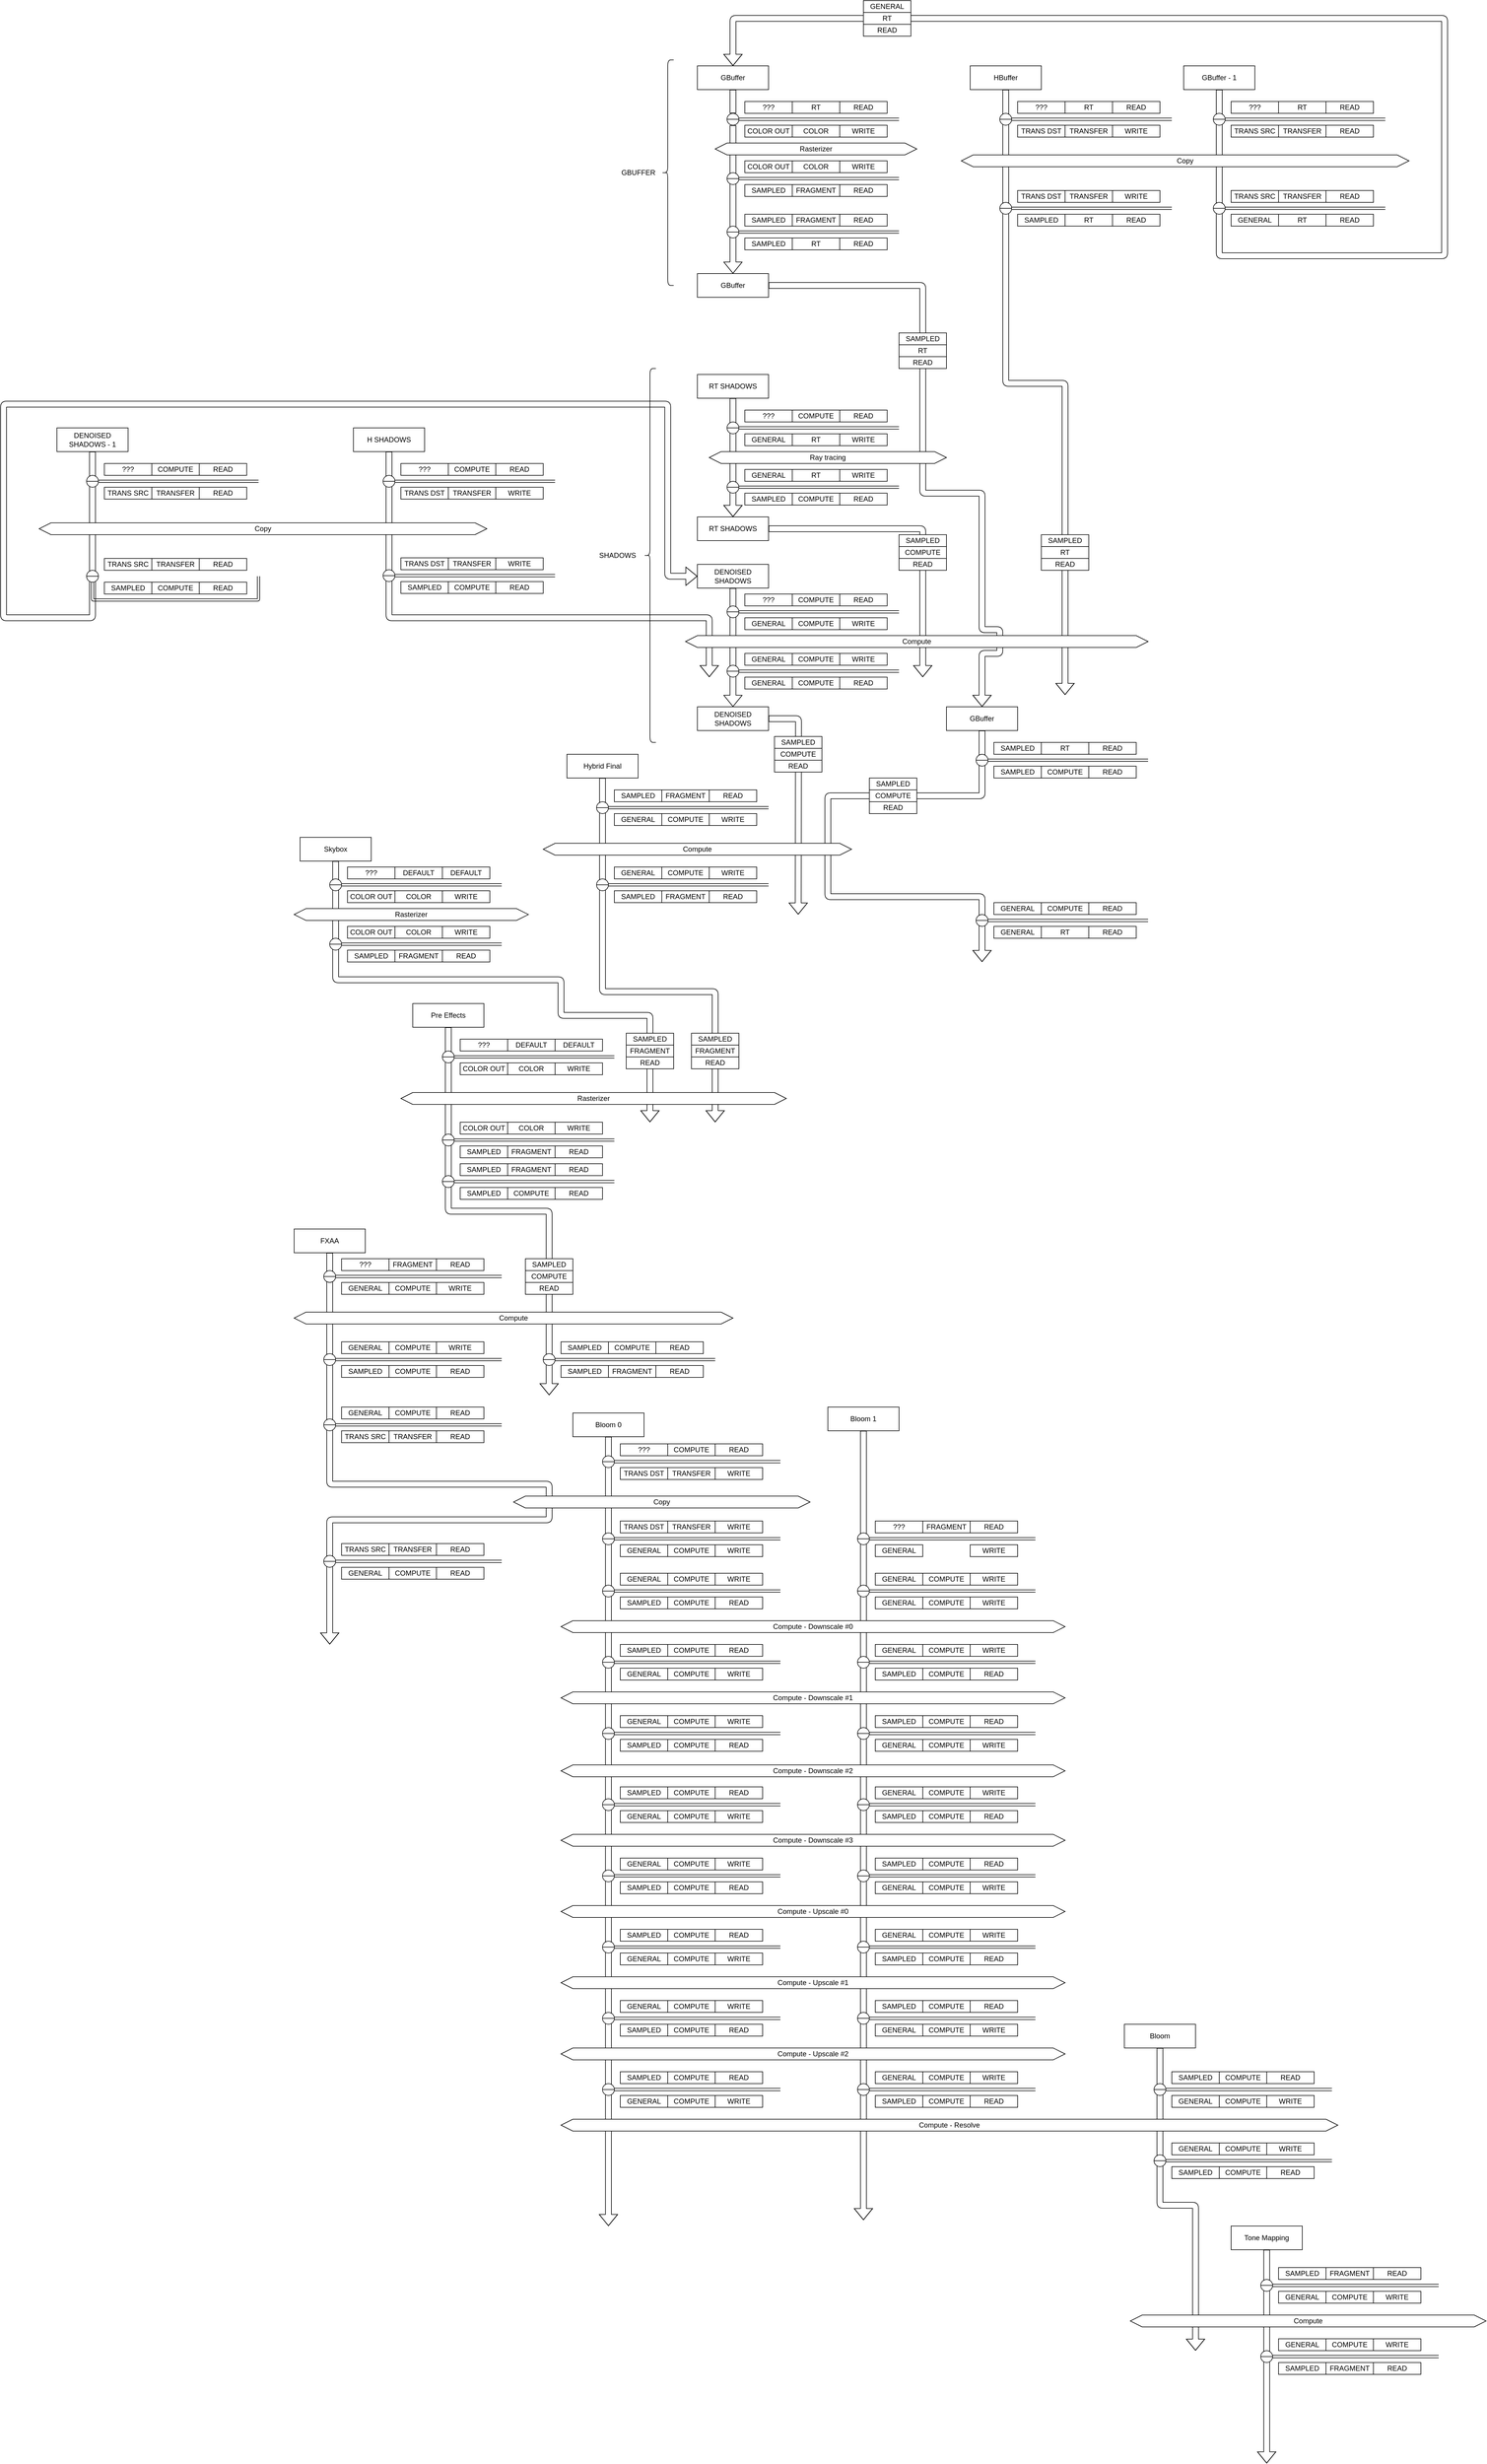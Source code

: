 <mxfile version="20.3.0" type="device"><diagram id="M8yWf8Txz4i8zKxlftL1" name="Página-1"><mxGraphModel dx="6394" dy="4052" grid="1" gridSize="10" guides="1" tooltips="1" connect="1" arrows="1" fold="1" page="1" pageScale="1" pageWidth="827" pageHeight="1169" math="0" shadow="0"><root><mxCell id="0"/><mxCell id="1" parent="0"/><mxCell id="kC1gVaawq4sw85VDlNWp-215" style="edgeStyle=orthogonalEdgeStyle;shape=flexArrow;rounded=1;orthogonalLoop=1;jettySize=auto;html=1;" edge="1" parent="1" source="kC1gVaawq4sw85VDlNWp-214"><mxGeometry relative="1" as="geometry"><mxPoint x="1020" y="3890" as="targetPoint"/><Array as="points"><mxPoint x="960" y="3645"/><mxPoint x="1020" y="3645"/><mxPoint x="1020" y="3910"/></Array></mxGeometry></mxCell><mxCell id="szq2E6Xay1dTO8bhGKpV-19" style="edgeStyle=orthogonalEdgeStyle;shape=flexArrow;rounded=1;orthogonalLoop=1;jettySize=auto;html=1;" parent="1" source="szq2E6Xay1dTO8bhGKpV-18" edge="1"><mxGeometry relative="1" as="geometry"><mxPoint x="100" y="1820" as="targetPoint"/><Array as="points"><mxPoint x="-430" y="1580"/><mxPoint x="-50" y="1580"/><mxPoint x="-50" y="1640"/><mxPoint x="100" y="1640"/></Array></mxGeometry></mxCell><mxCell id="LTjvACSYOHTsLMObM6as-37" style="edgeStyle=orthogonalEdgeStyle;shape=flexArrow;rounded=1;orthogonalLoop=1;jettySize=auto;html=1;" parent="1" source="LTjvACSYOHTsLMObM6as-36" edge="1"><mxGeometry relative="1" as="geometry"><mxPoint x="200" y="1070" as="targetPoint"/><Array as="points"><mxPoint x="-340" y="970"/></Array></mxGeometry></mxCell><mxCell id="rw4_Ll6tpxxvMlWqwy8I-239" style="edgeStyle=orthogonalEdgeStyle;shape=flexArrow;rounded=1;orthogonalLoop=1;jettySize=auto;html=1;strokeWidth=1;endArrow=block;endFill=0;" parent="1" source="rw4_Ll6tpxxvMlWqwy8I-240" edge="1"><mxGeometry relative="1" as="geometry"><mxPoint x="800" y="1100" as="targetPoint"/><Array as="points"><mxPoint x="700" y="575"/><mxPoint x="800" y="575"/><mxPoint x="800" y="1070"/></Array></mxGeometry></mxCell><mxCell id="rw4_Ll6tpxxvMlWqwy8I-182" style="edgeStyle=orthogonalEdgeStyle;shape=flexArrow;rounded=1;orthogonalLoop=1;jettySize=auto;html=1;strokeWidth=1;endArrow=block;endFill=0;" parent="1" source="rw4_Ll6tpxxvMlWqwy8I-130" edge="1"><mxGeometry relative="1" as="geometry"><mxPoint x="350" y="1470" as="targetPoint"/></mxGeometry></mxCell><mxCell id="rw4_Ll6tpxxvMlWqwy8I-4" style="edgeStyle=orthogonalEdgeStyle;rounded=1;orthogonalLoop=1;jettySize=auto;html=1;shape=flexArrow;strokeWidth=1;endArrow=block;exitX=0.5;exitY=1;exitDx=0;exitDy=0;startArrow=none;entryX=0.5;entryY=0;entryDx=0;entryDy=0;" parent="1" source="rw4_Ll6tpxxvMlWqwy8I-2" target="rw4_Ll6tpxxvMlWqwy8I-58" edge="1"><mxGeometry relative="1" as="geometry"><mxPoint x="240" y="370" as="targetPoint"/><mxPoint x="240" y="170" as="sourcePoint"/><Array as="points"/></mxGeometry></mxCell><mxCell id="rw4_Ll6tpxxvMlWqwy8I-1" value="GBuffer" style="rounded=0;whiteSpace=wrap;html=1;" parent="1" vertex="1"><mxGeometry x="180" y="40" width="120" height="40" as="geometry"/></mxCell><mxCell id="rw4_Ll6tpxxvMlWqwy8I-12" value="" style="edgeStyle=orthogonalEdgeStyle;rounded=1;orthogonalLoop=1;jettySize=auto;html=1;shape=flexArrow;strokeWidth=1;endArrow=none;exitX=0.5;exitY=1;exitDx=0;exitDy=0;" parent="1" source="rw4_Ll6tpxxvMlWqwy8I-1" target="rw4_Ll6tpxxvMlWqwy8I-2" edge="1"><mxGeometry relative="1" as="geometry"><mxPoint x="240" y="270" as="targetPoint"/><mxPoint x="240" y="80" as="sourcePoint"/><Array as="points"/></mxGeometry></mxCell><mxCell id="rw4_Ll6tpxxvMlWqwy8I-14" value="Rasterizer" style="shape=hexagon;perimeter=hexagonPerimeter2;whiteSpace=wrap;html=1;fixedSize=1;" parent="1" vertex="1"><mxGeometry x="210" y="170" width="340" height="20" as="geometry"/></mxCell><mxCell id="rw4_Ll6tpxxvMlWqwy8I-18" value="" style="group" parent="1" vertex="1" connectable="0"><mxGeometry x="230" y="100" width="290" height="60" as="geometry"/></mxCell><mxCell id="rw4_Ll6tpxxvMlWqwy8I-5" value="???" style="rounded=0;whiteSpace=wrap;html=1;" parent="rw4_Ll6tpxxvMlWqwy8I-18" vertex="1"><mxGeometry x="30" width="80" height="20" as="geometry"/></mxCell><mxCell id="rw4_Ll6tpxxvMlWqwy8I-6" value="RT" style="rounded=0;whiteSpace=wrap;html=1;" parent="rw4_Ll6tpxxvMlWqwy8I-18" vertex="1"><mxGeometry x="110" width="80" height="20" as="geometry"/></mxCell><mxCell id="rw4_Ll6tpxxvMlWqwy8I-7" value="COLOR OUT" style="rounded=0;whiteSpace=wrap;html=1;" parent="rw4_Ll6tpxxvMlWqwy8I-18" vertex="1"><mxGeometry x="30" y="40" width="80" height="20" as="geometry"/></mxCell><mxCell id="rw4_Ll6tpxxvMlWqwy8I-8" value="COLOR" style="rounded=0;whiteSpace=wrap;html=1;" parent="rw4_Ll6tpxxvMlWqwy8I-18" vertex="1"><mxGeometry x="110" y="40" width="80" height="20" as="geometry"/></mxCell><mxCell id="rw4_Ll6tpxxvMlWqwy8I-13" style="edgeStyle=orthogonalEdgeStyle;shape=link;rounded=1;orthogonalLoop=1;jettySize=auto;html=1;strokeWidth=1;endArrow=none;endFill=0;" parent="rw4_Ll6tpxxvMlWqwy8I-18" source="rw4_Ll6tpxxvMlWqwy8I-2" edge="1"><mxGeometry relative="1" as="geometry"><mxPoint x="290" y="30" as="targetPoint"/></mxGeometry></mxCell><mxCell id="rw4_Ll6tpxxvMlWqwy8I-2" value="" style="shape=lineEllipse;perimeter=ellipsePerimeter;whiteSpace=wrap;html=1;backgroundOutline=1;" parent="rw4_Ll6tpxxvMlWqwy8I-18" vertex="1"><mxGeometry y="20" width="20" height="20" as="geometry"/></mxCell><mxCell id="rw4_Ll6tpxxvMlWqwy8I-71" value="READ" style="rounded=0;whiteSpace=wrap;html=1;" parent="rw4_Ll6tpxxvMlWqwy8I-18" vertex="1"><mxGeometry x="190" width="80" height="20" as="geometry"/></mxCell><mxCell id="rw4_Ll6tpxxvMlWqwy8I-72" value="WRITE" style="rounded=0;whiteSpace=wrap;html=1;" parent="rw4_Ll6tpxxvMlWqwy8I-18" vertex="1"><mxGeometry x="190" y="40" width="80" height="20" as="geometry"/></mxCell><mxCell id="rw4_Ll6tpxxvMlWqwy8I-26" value="" style="group" parent="1" vertex="1" connectable="0"><mxGeometry x="230" y="200" width="290" height="60" as="geometry"/></mxCell><mxCell id="rw4_Ll6tpxxvMlWqwy8I-27" value="COLOR OUT" style="rounded=0;whiteSpace=wrap;html=1;" parent="rw4_Ll6tpxxvMlWqwy8I-26" vertex="1"><mxGeometry x="30" width="80" height="20" as="geometry"/></mxCell><mxCell id="rw4_Ll6tpxxvMlWqwy8I-28" value="COLOR" style="rounded=0;whiteSpace=wrap;html=1;" parent="rw4_Ll6tpxxvMlWqwy8I-26" vertex="1"><mxGeometry x="110" width="80" height="20" as="geometry"/></mxCell><mxCell id="rw4_Ll6tpxxvMlWqwy8I-29" value="SAMPLED" style="rounded=0;whiteSpace=wrap;html=1;" parent="rw4_Ll6tpxxvMlWqwy8I-26" vertex="1"><mxGeometry x="30" y="40" width="80" height="20" as="geometry"/></mxCell><mxCell id="rw4_Ll6tpxxvMlWqwy8I-30" value="FRAGMENT" style="rounded=0;whiteSpace=wrap;html=1;" parent="rw4_Ll6tpxxvMlWqwy8I-26" vertex="1"><mxGeometry x="110" y="40" width="80" height="20" as="geometry"/></mxCell><mxCell id="rw4_Ll6tpxxvMlWqwy8I-31" style="edgeStyle=orthogonalEdgeStyle;shape=link;rounded=1;orthogonalLoop=1;jettySize=auto;html=1;strokeWidth=1;endArrow=none;endFill=0;" parent="rw4_Ll6tpxxvMlWqwy8I-26" source="rw4_Ll6tpxxvMlWqwy8I-32" edge="1"><mxGeometry relative="1" as="geometry"><mxPoint x="290" y="30" as="targetPoint"/></mxGeometry></mxCell><mxCell id="rw4_Ll6tpxxvMlWqwy8I-32" value="" style="shape=lineEllipse;perimeter=ellipsePerimeter;whiteSpace=wrap;html=1;backgroundOutline=1;" parent="rw4_Ll6tpxxvMlWqwy8I-26" vertex="1"><mxGeometry y="20" width="20" height="20" as="geometry"/></mxCell><mxCell id="rw4_Ll6tpxxvMlWqwy8I-73" value="WRITE" style="rounded=0;whiteSpace=wrap;html=1;" parent="rw4_Ll6tpxxvMlWqwy8I-26" vertex="1"><mxGeometry x="190" width="80" height="20" as="geometry"/></mxCell><mxCell id="rw4_Ll6tpxxvMlWqwy8I-74" value="READ" style="rounded=0;whiteSpace=wrap;html=1;" parent="rw4_Ll6tpxxvMlWqwy8I-26" vertex="1"><mxGeometry x="190" y="40" width="80" height="20" as="geometry"/></mxCell><mxCell id="rw4_Ll6tpxxvMlWqwy8I-49" value="" style="group" parent="1" vertex="1" connectable="0"><mxGeometry x="230" y="290" width="290" height="60" as="geometry"/></mxCell><mxCell id="rw4_Ll6tpxxvMlWqwy8I-50" value="SAMPLED" style="rounded=0;whiteSpace=wrap;html=1;" parent="rw4_Ll6tpxxvMlWqwy8I-49" vertex="1"><mxGeometry x="30" width="80" height="20" as="geometry"/></mxCell><mxCell id="rw4_Ll6tpxxvMlWqwy8I-51" value="FRAGMENT" style="rounded=0;whiteSpace=wrap;html=1;" parent="rw4_Ll6tpxxvMlWqwy8I-49" vertex="1"><mxGeometry x="110" width="80" height="20" as="geometry"/></mxCell><mxCell id="rw4_Ll6tpxxvMlWqwy8I-52" value="SAMPLED" style="rounded=0;whiteSpace=wrap;html=1;" parent="rw4_Ll6tpxxvMlWqwy8I-49" vertex="1"><mxGeometry x="30" y="40" width="80" height="20" as="geometry"/></mxCell><mxCell id="rw4_Ll6tpxxvMlWqwy8I-53" value="RT" style="rounded=0;whiteSpace=wrap;html=1;" parent="rw4_Ll6tpxxvMlWqwy8I-49" vertex="1"><mxGeometry x="110" y="40" width="80" height="20" as="geometry"/></mxCell><mxCell id="rw4_Ll6tpxxvMlWqwy8I-54" style="edgeStyle=orthogonalEdgeStyle;shape=link;rounded=1;orthogonalLoop=1;jettySize=auto;html=1;strokeWidth=1;endArrow=none;endFill=0;" parent="rw4_Ll6tpxxvMlWqwy8I-49" source="rw4_Ll6tpxxvMlWqwy8I-55" edge="1"><mxGeometry relative="1" as="geometry"><mxPoint x="290" y="30" as="targetPoint"/></mxGeometry></mxCell><mxCell id="rw4_Ll6tpxxvMlWqwy8I-55" value="" style="shape=lineEllipse;perimeter=ellipsePerimeter;whiteSpace=wrap;html=1;backgroundOutline=1;" parent="rw4_Ll6tpxxvMlWqwy8I-49" vertex="1"><mxGeometry y="20" width="20" height="20" as="geometry"/></mxCell><mxCell id="rw4_Ll6tpxxvMlWqwy8I-75" value="READ" style="rounded=0;whiteSpace=wrap;html=1;" parent="rw4_Ll6tpxxvMlWqwy8I-49" vertex="1"><mxGeometry x="190" width="80" height="20" as="geometry"/></mxCell><mxCell id="rw4_Ll6tpxxvMlWqwy8I-76" value="READ" style="rounded=0;whiteSpace=wrap;html=1;" parent="rw4_Ll6tpxxvMlWqwy8I-49" vertex="1"><mxGeometry x="190" y="40" width="80" height="20" as="geometry"/></mxCell><mxCell id="rw4_Ll6tpxxvMlWqwy8I-145" style="edgeStyle=orthogonalEdgeStyle;shape=flexArrow;rounded=1;orthogonalLoop=1;jettySize=auto;html=1;entryX=0.5;entryY=0;entryDx=0;entryDy=0;strokeWidth=1;endArrow=block;endFill=0;exitX=1;exitY=0.5;exitDx=0;exitDy=0;targetPerimeterSpacing=0;" parent="1" source="rw4_Ll6tpxxvMlWqwy8I-58" target="rw4_Ll6tpxxvMlWqwy8I-144" edge="1"><mxGeometry relative="1" as="geometry"><Array as="points"><mxPoint x="560" y="410"/><mxPoint x="560" y="760"/><mxPoint x="660" y="760"/><mxPoint x="660" y="990"/><mxPoint x="690" y="990"/><mxPoint x="690" y="1030"/><mxPoint x="660" y="1030"/></Array></mxGeometry></mxCell><mxCell id="rw4_Ll6tpxxvMlWqwy8I-58" value="GBuffer" style="rounded=0;whiteSpace=wrap;html=1;" parent="1" vertex="1"><mxGeometry x="180" y="390" width="120" height="40" as="geometry"/></mxCell><mxCell id="rw4_Ll6tpxxvMlWqwy8I-131" value="" style="group" parent="1" vertex="1" connectable="0"><mxGeometry x="40" y="30" width="100" height="380" as="geometry"/></mxCell><mxCell id="rw4_Ll6tpxxvMlWqwy8I-56" value="" style="shape=curlyBracket;whiteSpace=wrap;html=1;rounded=1;" parent="rw4_Ll6tpxxvMlWqwy8I-131" vertex="1"><mxGeometry x="80" width="20" height="380" as="geometry"/></mxCell><mxCell id="rw4_Ll6tpxxvMlWqwy8I-57" value="GBUFFER" style="text;html=1;align=center;verticalAlign=middle;resizable=0;points=[];autosize=1;strokeColor=none;fillColor=none;" parent="rw4_Ll6tpxxvMlWqwy8I-131" vertex="1"><mxGeometry y="175" width="80" height="30" as="geometry"/></mxCell><mxCell id="rw4_Ll6tpxxvMlWqwy8I-165" style="edgeStyle=orthogonalEdgeStyle;shape=flexArrow;rounded=1;orthogonalLoop=1;jettySize=auto;html=1;strokeWidth=1;endArrow=block;endFill=0;" parent="1" source="rw4_Ll6tpxxvMlWqwy8I-144" edge="1"><mxGeometry relative="1" as="geometry"><mxPoint x="660" y="1550" as="targetPoint"/><Array as="points"><mxPoint x="660" y="1270"/><mxPoint x="400" y="1270"/><mxPoint x="400" y="1440"/><mxPoint x="660" y="1440"/><mxPoint x="660" y="1530"/></Array></mxGeometry></mxCell><mxCell id="rw4_Ll6tpxxvMlWqwy8I-144" value="GBuffer" style="rounded=0;whiteSpace=wrap;html=1;" parent="1" vertex="1"><mxGeometry x="600" y="1120" width="120" height="40" as="geometry"/></mxCell><mxCell id="rw4_Ll6tpxxvMlWqwy8I-156" value="" style="group" parent="1" vertex="1" connectable="0"><mxGeometry x="650" y="1180" width="290" height="60" as="geometry"/></mxCell><mxCell id="rw4_Ll6tpxxvMlWqwy8I-169" value="" style="group" parent="rw4_Ll6tpxxvMlWqwy8I-156" vertex="1" connectable="0"><mxGeometry width="290" height="60" as="geometry"/></mxCell><mxCell id="rw4_Ll6tpxxvMlWqwy8I-157" value="SAMPLED" style="rounded=0;whiteSpace=wrap;html=1;" parent="rw4_Ll6tpxxvMlWqwy8I-169" vertex="1"><mxGeometry x="30" width="80" height="20" as="geometry"/></mxCell><mxCell id="rw4_Ll6tpxxvMlWqwy8I-158" value="READ" style="rounded=0;whiteSpace=wrap;html=1;" parent="rw4_Ll6tpxxvMlWqwy8I-169" vertex="1"><mxGeometry x="190" width="80" height="20" as="geometry"/></mxCell><mxCell id="rw4_Ll6tpxxvMlWqwy8I-159" value="RT" style="rounded=0;whiteSpace=wrap;html=1;" parent="rw4_Ll6tpxxvMlWqwy8I-169" vertex="1"><mxGeometry x="110" width="80" height="20" as="geometry"/></mxCell><mxCell id="rw4_Ll6tpxxvMlWqwy8I-160" value="SAMPLED" style="rounded=0;whiteSpace=wrap;html=1;" parent="rw4_Ll6tpxxvMlWqwy8I-169" vertex="1"><mxGeometry x="30" y="40" width="80" height="20" as="geometry"/></mxCell><mxCell id="rw4_Ll6tpxxvMlWqwy8I-161" value="COMPUTE" style="rounded=0;whiteSpace=wrap;html=1;" parent="rw4_Ll6tpxxvMlWqwy8I-169" vertex="1"><mxGeometry x="110" y="40" width="80" height="20" as="geometry"/></mxCell><mxCell id="rw4_Ll6tpxxvMlWqwy8I-162" style="edgeStyle=orthogonalEdgeStyle;shape=link;rounded=1;orthogonalLoop=1;jettySize=auto;html=1;strokeWidth=1;endArrow=none;endFill=0;" parent="rw4_Ll6tpxxvMlWqwy8I-169" source="rw4_Ll6tpxxvMlWqwy8I-163" edge="1"><mxGeometry relative="1" as="geometry"><mxPoint x="290" y="30" as="targetPoint"/></mxGeometry></mxCell><mxCell id="rw4_Ll6tpxxvMlWqwy8I-163" value="" style="shape=lineEllipse;perimeter=ellipsePerimeter;whiteSpace=wrap;html=1;backgroundOutline=1;" parent="rw4_Ll6tpxxvMlWqwy8I-169" vertex="1"><mxGeometry y="20" width="20" height="20" as="geometry"/></mxCell><mxCell id="rw4_Ll6tpxxvMlWqwy8I-164" value="READ" style="rounded=0;whiteSpace=wrap;html=1;" parent="rw4_Ll6tpxxvMlWqwy8I-169" vertex="1"><mxGeometry x="190" y="40" width="80" height="20" as="geometry"/></mxCell><mxCell id="rw4_Ll6tpxxvMlWqwy8I-167" style="edgeStyle=orthogonalEdgeStyle;shape=flexArrow;rounded=1;orthogonalLoop=1;jettySize=auto;html=1;strokeWidth=1;endArrow=block;endFill=0;" parent="1" source="rw4_Ll6tpxxvMlWqwy8I-166" edge="1"><mxGeometry relative="1" as="geometry"><mxPoint x="210" y="1820" as="targetPoint"/><Array as="points"><mxPoint x="20" y="1600"/><mxPoint x="210" y="1600"/></Array></mxGeometry></mxCell><mxCell id="rw4_Ll6tpxxvMlWqwy8I-166" value="Hybrid Final" style="rounded=0;whiteSpace=wrap;html=1;" parent="1" vertex="1"><mxGeometry x="-40" y="1200" width="120" height="40" as="geometry"/></mxCell><mxCell id="rw4_Ll6tpxxvMlWqwy8I-170" value="" style="group" parent="1" vertex="1" connectable="0"><mxGeometry x="10" y="1260" width="290" height="60" as="geometry"/></mxCell><mxCell id="rw4_Ll6tpxxvMlWqwy8I-171" value="" style="group" parent="rw4_Ll6tpxxvMlWqwy8I-170" vertex="1" connectable="0"><mxGeometry width="290" height="60" as="geometry"/></mxCell><mxCell id="rw4_Ll6tpxxvMlWqwy8I-172" value="SAMPLED" style="rounded=0;whiteSpace=wrap;html=1;" parent="rw4_Ll6tpxxvMlWqwy8I-171" vertex="1"><mxGeometry x="30" width="80" height="20" as="geometry"/></mxCell><mxCell id="rw4_Ll6tpxxvMlWqwy8I-173" value="READ" style="rounded=0;whiteSpace=wrap;html=1;" parent="rw4_Ll6tpxxvMlWqwy8I-171" vertex="1"><mxGeometry x="190" width="80" height="20" as="geometry"/></mxCell><mxCell id="rw4_Ll6tpxxvMlWqwy8I-174" value="FRAGMENT" style="rounded=0;whiteSpace=wrap;html=1;" parent="rw4_Ll6tpxxvMlWqwy8I-171" vertex="1"><mxGeometry x="110" width="80" height="20" as="geometry"/></mxCell><mxCell id="rw4_Ll6tpxxvMlWqwy8I-175" value="GENERAL" style="rounded=0;whiteSpace=wrap;html=1;" parent="rw4_Ll6tpxxvMlWqwy8I-171" vertex="1"><mxGeometry x="30" y="40" width="80" height="20" as="geometry"/></mxCell><mxCell id="rw4_Ll6tpxxvMlWqwy8I-176" value="COMPUTE" style="rounded=0;whiteSpace=wrap;html=1;" parent="rw4_Ll6tpxxvMlWqwy8I-171" vertex="1"><mxGeometry x="110" y="40" width="80" height="20" as="geometry"/></mxCell><mxCell id="rw4_Ll6tpxxvMlWqwy8I-177" style="edgeStyle=orthogonalEdgeStyle;shape=link;rounded=1;orthogonalLoop=1;jettySize=auto;html=1;strokeWidth=1;endArrow=none;endFill=0;" parent="rw4_Ll6tpxxvMlWqwy8I-171" source="rw4_Ll6tpxxvMlWqwy8I-178" edge="1"><mxGeometry relative="1" as="geometry"><mxPoint x="290" y="30" as="targetPoint"/></mxGeometry></mxCell><mxCell id="rw4_Ll6tpxxvMlWqwy8I-178" value="" style="shape=lineEllipse;perimeter=ellipsePerimeter;whiteSpace=wrap;html=1;backgroundOutline=1;" parent="rw4_Ll6tpxxvMlWqwy8I-171" vertex="1"><mxGeometry y="20" width="20" height="20" as="geometry"/></mxCell><mxCell id="rw4_Ll6tpxxvMlWqwy8I-179" value="WRITE" style="rounded=0;whiteSpace=wrap;html=1;" parent="rw4_Ll6tpxxvMlWqwy8I-171" vertex="1"><mxGeometry x="190" y="40" width="80" height="20" as="geometry"/></mxCell><mxCell id="rw4_Ll6tpxxvMlWqwy8I-180" value="Compute" style="shape=hexagon;perimeter=hexagonPerimeter2;whiteSpace=wrap;html=1;fixedSize=1;" parent="1" vertex="1"><mxGeometry x="-80" y="1350" width="520" height="20" as="geometry"/></mxCell><mxCell id="rw4_Ll6tpxxvMlWqwy8I-184" value="" style="group" parent="1" vertex="1" connectable="0"><mxGeometry x="520" y="510" width="80" height="40" as="geometry"/></mxCell><mxCell id="rw4_Ll6tpxxvMlWqwy8I-140" value="RT" style="rounded=0;whiteSpace=wrap;html=1;container=0;" parent="rw4_Ll6tpxxvMlWqwy8I-184" vertex="1"><mxGeometry width="80" height="20" as="geometry"/></mxCell><mxCell id="rw4_Ll6tpxxvMlWqwy8I-141" value="READ" style="rounded=0;whiteSpace=wrap;html=1;" parent="rw4_Ll6tpxxvMlWqwy8I-184" vertex="1"><mxGeometry y="20" width="80" height="20" as="geometry"/></mxCell><mxCell id="rw4_Ll6tpxxvMlWqwy8I-187" value="" style="group" parent="1" vertex="1" connectable="0"><mxGeometry x="470" y="1260" width="80" height="40" as="geometry"/></mxCell><mxCell id="rw4_Ll6tpxxvMlWqwy8I-185" value="COMPUTE" style="rounded=0;whiteSpace=wrap;html=1;" parent="rw4_Ll6tpxxvMlWqwy8I-187" vertex="1"><mxGeometry width="80" height="20" as="geometry"/></mxCell><mxCell id="rw4_Ll6tpxxvMlWqwy8I-186" value="READ" style="rounded=0;whiteSpace=wrap;html=1;" parent="rw4_Ll6tpxxvMlWqwy8I-187" vertex="1"><mxGeometry y="20" width="80" height="20" as="geometry"/></mxCell><mxCell id="rw4_Ll6tpxxvMlWqwy8I-188" value="" style="group" parent="1" vertex="1" connectable="0"><mxGeometry x="310" y="1190" width="80" height="40" as="geometry"/></mxCell><mxCell id="rw4_Ll6tpxxvMlWqwy8I-189" value="COMPUTE" style="rounded=0;whiteSpace=wrap;html=1;" parent="rw4_Ll6tpxxvMlWqwy8I-188" vertex="1"><mxGeometry width="80" height="20" as="geometry"/></mxCell><mxCell id="rw4_Ll6tpxxvMlWqwy8I-190" value="READ" style="rounded=0;whiteSpace=wrap;html=1;" parent="rw4_Ll6tpxxvMlWqwy8I-188" vertex="1"><mxGeometry y="20" width="80" height="20" as="geometry"/></mxCell><mxCell id="rw4_Ll6tpxxvMlWqwy8I-191" value="" style="group" parent="1" vertex="1" connectable="0"><mxGeometry x="650" y="1450" width="290" height="60" as="geometry"/></mxCell><mxCell id="rw4_Ll6tpxxvMlWqwy8I-192" value="" style="group" parent="rw4_Ll6tpxxvMlWqwy8I-191" vertex="1" connectable="0"><mxGeometry width="290" height="60" as="geometry"/></mxCell><mxCell id="rw4_Ll6tpxxvMlWqwy8I-193" value="GENERAL" style="rounded=0;whiteSpace=wrap;html=1;" parent="rw4_Ll6tpxxvMlWqwy8I-192" vertex="1"><mxGeometry x="30" width="80" height="20" as="geometry"/></mxCell><mxCell id="rw4_Ll6tpxxvMlWqwy8I-194" value="READ" style="rounded=0;whiteSpace=wrap;html=1;" parent="rw4_Ll6tpxxvMlWqwy8I-192" vertex="1"><mxGeometry x="190" width="80" height="20" as="geometry"/></mxCell><mxCell id="rw4_Ll6tpxxvMlWqwy8I-195" value="COMPUTE" style="rounded=0;whiteSpace=wrap;html=1;" parent="rw4_Ll6tpxxvMlWqwy8I-192" vertex="1"><mxGeometry x="110" width="80" height="20" as="geometry"/></mxCell><mxCell id="rw4_Ll6tpxxvMlWqwy8I-196" value="GENERAL" style="rounded=0;whiteSpace=wrap;html=1;" parent="rw4_Ll6tpxxvMlWqwy8I-192" vertex="1"><mxGeometry x="30" y="40" width="80" height="20" as="geometry"/></mxCell><mxCell id="rw4_Ll6tpxxvMlWqwy8I-197" value="RT" style="rounded=0;whiteSpace=wrap;html=1;" parent="rw4_Ll6tpxxvMlWqwy8I-192" vertex="1"><mxGeometry x="110" y="40" width="80" height="20" as="geometry"/></mxCell><mxCell id="rw4_Ll6tpxxvMlWqwy8I-198" style="edgeStyle=orthogonalEdgeStyle;shape=link;rounded=1;orthogonalLoop=1;jettySize=auto;html=1;strokeWidth=1;endArrow=none;endFill=0;" parent="rw4_Ll6tpxxvMlWqwy8I-192" source="rw4_Ll6tpxxvMlWqwy8I-199" edge="1"><mxGeometry relative="1" as="geometry"><mxPoint x="290" y="30" as="targetPoint"/></mxGeometry></mxCell><mxCell id="rw4_Ll6tpxxvMlWqwy8I-199" value="" style="shape=lineEllipse;perimeter=ellipsePerimeter;whiteSpace=wrap;html=1;backgroundOutline=1;" parent="rw4_Ll6tpxxvMlWqwy8I-192" vertex="1"><mxGeometry y="20" width="20" height="20" as="geometry"/></mxCell><mxCell id="rw4_Ll6tpxxvMlWqwy8I-200" value="READ" style="rounded=0;whiteSpace=wrap;html=1;" parent="rw4_Ll6tpxxvMlWqwy8I-192" vertex="1"><mxGeometry x="190" y="40" width="80" height="20" as="geometry"/></mxCell><mxCell id="rw4_Ll6tpxxvMlWqwy8I-202" value="" style="group" parent="1" vertex="1" connectable="0"><mxGeometry x="10" y="1390" width="290" height="60" as="geometry"/></mxCell><mxCell id="rw4_Ll6tpxxvMlWqwy8I-203" value="" style="group" parent="rw4_Ll6tpxxvMlWqwy8I-202" vertex="1" connectable="0"><mxGeometry width="290" height="60" as="geometry"/></mxCell><mxCell id="rw4_Ll6tpxxvMlWqwy8I-204" value="GENERAL" style="rounded=0;whiteSpace=wrap;html=1;" parent="rw4_Ll6tpxxvMlWqwy8I-203" vertex="1"><mxGeometry x="30" width="80" height="20" as="geometry"/></mxCell><mxCell id="rw4_Ll6tpxxvMlWqwy8I-205" value="WRITE" style="rounded=0;whiteSpace=wrap;html=1;" parent="rw4_Ll6tpxxvMlWqwy8I-203" vertex="1"><mxGeometry x="190" width="80" height="20" as="geometry"/></mxCell><mxCell id="rw4_Ll6tpxxvMlWqwy8I-206" value="COMPUTE" style="rounded=0;whiteSpace=wrap;html=1;" parent="rw4_Ll6tpxxvMlWqwy8I-203" vertex="1"><mxGeometry x="110" width="80" height="20" as="geometry"/></mxCell><mxCell id="rw4_Ll6tpxxvMlWqwy8I-207" value="SAMPLED" style="rounded=0;whiteSpace=wrap;html=1;" parent="rw4_Ll6tpxxvMlWqwy8I-203" vertex="1"><mxGeometry x="30" y="40" width="80" height="20" as="geometry"/></mxCell><mxCell id="rw4_Ll6tpxxvMlWqwy8I-208" value="FRAGMENT" style="rounded=0;whiteSpace=wrap;html=1;" parent="rw4_Ll6tpxxvMlWqwy8I-203" vertex="1"><mxGeometry x="110" y="40" width="80" height="20" as="geometry"/></mxCell><mxCell id="rw4_Ll6tpxxvMlWqwy8I-209" style="edgeStyle=orthogonalEdgeStyle;shape=link;rounded=1;orthogonalLoop=1;jettySize=auto;html=1;strokeWidth=1;endArrow=none;endFill=0;" parent="rw4_Ll6tpxxvMlWqwy8I-203" source="rw4_Ll6tpxxvMlWqwy8I-210" edge="1"><mxGeometry relative="1" as="geometry"><mxPoint x="290" y="30" as="targetPoint"/></mxGeometry></mxCell><mxCell id="rw4_Ll6tpxxvMlWqwy8I-210" value="" style="shape=lineEllipse;perimeter=ellipsePerimeter;whiteSpace=wrap;html=1;backgroundOutline=1;" parent="rw4_Ll6tpxxvMlWqwy8I-203" vertex="1"><mxGeometry y="20" width="20" height="20" as="geometry"/></mxCell><mxCell id="rw4_Ll6tpxxvMlWqwy8I-211" value="READ" style="rounded=0;whiteSpace=wrap;html=1;" parent="rw4_Ll6tpxxvMlWqwy8I-203" vertex="1"><mxGeometry x="190" y="40" width="80" height="20" as="geometry"/></mxCell><mxCell id="rw4_Ll6tpxxvMlWqwy8I-60" style="edgeStyle=orthogonalEdgeStyle;shape=flexArrow;rounded=1;orthogonalLoop=1;jettySize=auto;html=1;strokeWidth=1;endArrow=block;endFill=0;" parent="1" source="rw4_Ll6tpxxvMlWqwy8I-59" edge="1"><mxGeometry relative="1" as="geometry"><mxPoint x="240" y="800" as="targetPoint"/></mxGeometry></mxCell><mxCell id="rw4_Ll6tpxxvMlWqwy8I-59" value="RT SHADOWS" style="rounded=0;whiteSpace=wrap;html=1;" parent="1" vertex="1"><mxGeometry x="180" y="560" width="120" height="40" as="geometry"/></mxCell><mxCell id="rw4_Ll6tpxxvMlWqwy8I-80" value="Ray tracing" style="shape=hexagon;perimeter=hexagonPerimeter2;whiteSpace=wrap;html=1;fixedSize=1;" parent="1" vertex="1"><mxGeometry x="200" y="690" width="400" height="20" as="geometry"/></mxCell><mxCell id="rw4_Ll6tpxxvMlWqwy8I-89" value="" style="group" parent="1" vertex="1" connectable="0"><mxGeometry x="230" y="620" width="290" height="60" as="geometry"/></mxCell><mxCell id="rw4_Ll6tpxxvMlWqwy8I-63" value="???" style="rounded=0;whiteSpace=wrap;html=1;" parent="rw4_Ll6tpxxvMlWqwy8I-89" vertex="1"><mxGeometry x="30" width="80" height="20" as="geometry"/></mxCell><mxCell id="rw4_Ll6tpxxvMlWqwy8I-78" value="READ" style="rounded=0;whiteSpace=wrap;html=1;" parent="rw4_Ll6tpxxvMlWqwy8I-89" vertex="1"><mxGeometry x="190" width="80" height="20" as="geometry"/></mxCell><mxCell id="rw4_Ll6tpxxvMlWqwy8I-64" value="COMPUTE" style="rounded=0;whiteSpace=wrap;html=1;" parent="rw4_Ll6tpxxvMlWqwy8I-89" vertex="1"><mxGeometry x="110" width="80" height="20" as="geometry"/></mxCell><mxCell id="rw4_Ll6tpxxvMlWqwy8I-65" value="GENERAL" style="rounded=0;whiteSpace=wrap;html=1;" parent="rw4_Ll6tpxxvMlWqwy8I-89" vertex="1"><mxGeometry x="30" y="40" width="80" height="20" as="geometry"/></mxCell><mxCell id="rw4_Ll6tpxxvMlWqwy8I-66" value="RT" style="rounded=0;whiteSpace=wrap;html=1;" parent="rw4_Ll6tpxxvMlWqwy8I-89" vertex="1"><mxGeometry x="110" y="40" width="80" height="20" as="geometry"/></mxCell><mxCell id="rw4_Ll6tpxxvMlWqwy8I-67" style="edgeStyle=orthogonalEdgeStyle;shape=link;rounded=1;orthogonalLoop=1;jettySize=auto;html=1;strokeWidth=1;endArrow=none;endFill=0;" parent="rw4_Ll6tpxxvMlWqwy8I-89" source="rw4_Ll6tpxxvMlWqwy8I-68" edge="1"><mxGeometry relative="1" as="geometry"><mxPoint x="290" y="30" as="targetPoint"/></mxGeometry></mxCell><mxCell id="rw4_Ll6tpxxvMlWqwy8I-68" value="" style="shape=lineEllipse;perimeter=ellipsePerimeter;whiteSpace=wrap;html=1;backgroundOutline=1;" parent="rw4_Ll6tpxxvMlWqwy8I-89" vertex="1"><mxGeometry y="20" width="20" height="20" as="geometry"/></mxCell><mxCell id="rw4_Ll6tpxxvMlWqwy8I-79" value="WRITE" style="rounded=0;whiteSpace=wrap;html=1;" parent="rw4_Ll6tpxxvMlWqwy8I-89" vertex="1"><mxGeometry x="190" y="40" width="80" height="20" as="geometry"/></mxCell><mxCell id="rw4_Ll6tpxxvMlWqwy8I-90" value="" style="group" parent="1" vertex="1" connectable="0"><mxGeometry x="230" y="720" width="290" height="60" as="geometry"/></mxCell><mxCell id="rw4_Ll6tpxxvMlWqwy8I-91" value="GENERAL" style="rounded=0;whiteSpace=wrap;html=1;" parent="rw4_Ll6tpxxvMlWqwy8I-90" vertex="1"><mxGeometry x="30" width="80" height="20" as="geometry"/></mxCell><mxCell id="rw4_Ll6tpxxvMlWqwy8I-92" value="WRITE" style="rounded=0;whiteSpace=wrap;html=1;" parent="rw4_Ll6tpxxvMlWqwy8I-90" vertex="1"><mxGeometry x="190" width="80" height="20" as="geometry"/></mxCell><mxCell id="rw4_Ll6tpxxvMlWqwy8I-93" value="RT" style="rounded=0;whiteSpace=wrap;html=1;" parent="rw4_Ll6tpxxvMlWqwy8I-90" vertex="1"><mxGeometry x="110" width="80" height="20" as="geometry"/></mxCell><mxCell id="rw4_Ll6tpxxvMlWqwy8I-94" value="SAMPLED" style="rounded=0;whiteSpace=wrap;html=1;" parent="rw4_Ll6tpxxvMlWqwy8I-90" vertex="1"><mxGeometry x="30" y="40" width="80" height="20" as="geometry"/></mxCell><mxCell id="rw4_Ll6tpxxvMlWqwy8I-95" value="COMPUTE" style="rounded=0;whiteSpace=wrap;html=1;" parent="rw4_Ll6tpxxvMlWqwy8I-90" vertex="1"><mxGeometry x="110" y="40" width="80" height="20" as="geometry"/></mxCell><mxCell id="rw4_Ll6tpxxvMlWqwy8I-96" style="edgeStyle=orthogonalEdgeStyle;shape=link;rounded=1;orthogonalLoop=1;jettySize=auto;html=1;strokeWidth=1;endArrow=none;endFill=0;" parent="rw4_Ll6tpxxvMlWqwy8I-90" source="rw4_Ll6tpxxvMlWqwy8I-97" edge="1"><mxGeometry relative="1" as="geometry"><mxPoint x="290" y="30" as="targetPoint"/></mxGeometry></mxCell><mxCell id="rw4_Ll6tpxxvMlWqwy8I-97" value="" style="shape=lineEllipse;perimeter=ellipsePerimeter;whiteSpace=wrap;html=1;backgroundOutline=1;" parent="rw4_Ll6tpxxvMlWqwy8I-90" vertex="1"><mxGeometry y="20" width="20" height="20" as="geometry"/></mxCell><mxCell id="rw4_Ll6tpxxvMlWqwy8I-98" value="READ" style="rounded=0;whiteSpace=wrap;html=1;" parent="rw4_Ll6tpxxvMlWqwy8I-90" vertex="1"><mxGeometry x="190" y="40" width="80" height="20" as="geometry"/></mxCell><mxCell id="rw4_Ll6tpxxvMlWqwy8I-108" value="RT SHADOWS" style="rounded=0;whiteSpace=wrap;html=1;" parent="1" vertex="1"><mxGeometry x="180" y="800" width="120" height="40" as="geometry"/></mxCell><mxCell id="rw4_Ll6tpxxvMlWqwy8I-110" style="edgeStyle=orthogonalEdgeStyle;shape=flexArrow;rounded=1;orthogonalLoop=1;jettySize=auto;html=1;strokeWidth=1;endArrow=block;endFill=0;entryX=0.5;entryY=0;entryDx=0;entryDy=0;" parent="1" source="rw4_Ll6tpxxvMlWqwy8I-109" target="rw4_Ll6tpxxvMlWqwy8I-130" edge="1"><mxGeometry relative="1" as="geometry"><mxPoint x="180" y="1120" as="targetPoint"/></mxGeometry></mxCell><mxCell id="rw4_Ll6tpxxvMlWqwy8I-109" value="DENOISED SHADOWS" style="rounded=0;whiteSpace=wrap;html=1;" parent="1" vertex="1"><mxGeometry x="180" y="880" width="120" height="40" as="geometry"/></mxCell><mxCell id="rw4_Ll6tpxxvMlWqwy8I-136" style="edgeStyle=orthogonalEdgeStyle;shape=flexArrow;rounded=1;orthogonalLoop=1;jettySize=auto;html=1;strokeWidth=1;endArrow=block;endFill=0;exitX=1;exitY=0.5;exitDx=0;exitDy=0;" parent="1" source="rw4_Ll6tpxxvMlWqwy8I-108" edge="1"><mxGeometry relative="1" as="geometry"><mxPoint x="560" y="1070" as="targetPoint"/><Array as="points"><mxPoint x="560" y="820"/></Array></mxGeometry></mxCell><mxCell id="rw4_Ll6tpxxvMlWqwy8I-111" value="" style="group" parent="1" vertex="1" connectable="0"><mxGeometry x="230" y="930" width="290" height="70" as="geometry"/></mxCell><mxCell id="rw4_Ll6tpxxvMlWqwy8I-112" value="???" style="rounded=0;whiteSpace=wrap;html=1;" parent="rw4_Ll6tpxxvMlWqwy8I-111" vertex="1"><mxGeometry x="30" width="80" height="20" as="geometry"/></mxCell><mxCell id="rw4_Ll6tpxxvMlWqwy8I-113" value="READ" style="rounded=0;whiteSpace=wrap;html=1;" parent="rw4_Ll6tpxxvMlWqwy8I-111" vertex="1"><mxGeometry x="190" width="80" height="20" as="geometry"/></mxCell><mxCell id="rw4_Ll6tpxxvMlWqwy8I-114" value="COMPUTE" style="rounded=0;whiteSpace=wrap;html=1;" parent="rw4_Ll6tpxxvMlWqwy8I-111" vertex="1"><mxGeometry x="110" width="80" height="20" as="geometry"/></mxCell><mxCell id="rw4_Ll6tpxxvMlWqwy8I-115" value="GENERAL" style="rounded=0;whiteSpace=wrap;html=1;" parent="rw4_Ll6tpxxvMlWqwy8I-111" vertex="1"><mxGeometry x="30" y="40" width="80" height="20" as="geometry"/></mxCell><mxCell id="rw4_Ll6tpxxvMlWqwy8I-116" value="COMPUTE" style="rounded=0;whiteSpace=wrap;html=1;" parent="rw4_Ll6tpxxvMlWqwy8I-111" vertex="1"><mxGeometry x="110" y="40" width="80" height="20" as="geometry"/></mxCell><mxCell id="rw4_Ll6tpxxvMlWqwy8I-117" style="edgeStyle=orthogonalEdgeStyle;shape=link;rounded=1;orthogonalLoop=1;jettySize=auto;html=1;strokeWidth=1;endArrow=none;endFill=0;" parent="rw4_Ll6tpxxvMlWqwy8I-111" source="rw4_Ll6tpxxvMlWqwy8I-118" edge="1"><mxGeometry relative="1" as="geometry"><mxPoint x="290" y="30" as="targetPoint"/></mxGeometry></mxCell><mxCell id="rw4_Ll6tpxxvMlWqwy8I-118" value="" style="shape=lineEllipse;perimeter=ellipsePerimeter;whiteSpace=wrap;html=1;backgroundOutline=1;" parent="rw4_Ll6tpxxvMlWqwy8I-111" vertex="1"><mxGeometry y="20" width="20" height="20" as="geometry"/></mxCell><mxCell id="rw4_Ll6tpxxvMlWqwy8I-119" value="WRITE" style="rounded=0;whiteSpace=wrap;html=1;" parent="rw4_Ll6tpxxvMlWqwy8I-111" vertex="1"><mxGeometry x="190" y="40" width="80" height="20" as="geometry"/></mxCell><mxCell id="rw4_Ll6tpxxvMlWqwy8I-120" value="Compute" style="shape=hexagon;perimeter=hexagonPerimeter2;whiteSpace=wrap;html=1;fixedSize=1;" parent="1" vertex="1"><mxGeometry x="160" y="1000" width="780" height="20" as="geometry"/></mxCell><mxCell id="rw4_Ll6tpxxvMlWqwy8I-121" value="" style="group" parent="1" vertex="1" connectable="0"><mxGeometry x="230" y="1030" width="290" height="60" as="geometry"/></mxCell><mxCell id="rw4_Ll6tpxxvMlWqwy8I-122" value="GENERAL" style="rounded=0;whiteSpace=wrap;html=1;" parent="rw4_Ll6tpxxvMlWqwy8I-121" vertex="1"><mxGeometry x="30" width="80" height="20" as="geometry"/></mxCell><mxCell id="rw4_Ll6tpxxvMlWqwy8I-123" value="WRITE" style="rounded=0;whiteSpace=wrap;html=1;" parent="rw4_Ll6tpxxvMlWqwy8I-121" vertex="1"><mxGeometry x="190" width="80" height="20" as="geometry"/></mxCell><mxCell id="rw4_Ll6tpxxvMlWqwy8I-124" value="COMPUTE" style="rounded=0;whiteSpace=wrap;html=1;" parent="rw4_Ll6tpxxvMlWqwy8I-121" vertex="1"><mxGeometry x="110" width="80" height="20" as="geometry"/></mxCell><mxCell id="rw4_Ll6tpxxvMlWqwy8I-125" value="GENERAL" style="rounded=0;whiteSpace=wrap;html=1;" parent="rw4_Ll6tpxxvMlWqwy8I-121" vertex="1"><mxGeometry x="30" y="40" width="80" height="20" as="geometry"/></mxCell><mxCell id="rw4_Ll6tpxxvMlWqwy8I-126" value="COMPUTE" style="rounded=0;whiteSpace=wrap;html=1;" parent="rw4_Ll6tpxxvMlWqwy8I-121" vertex="1"><mxGeometry x="110" y="40" width="80" height="20" as="geometry"/></mxCell><mxCell id="rw4_Ll6tpxxvMlWqwy8I-127" style="edgeStyle=orthogonalEdgeStyle;shape=link;rounded=1;orthogonalLoop=1;jettySize=auto;html=1;strokeWidth=1;endArrow=none;endFill=0;" parent="rw4_Ll6tpxxvMlWqwy8I-121" source="rw4_Ll6tpxxvMlWqwy8I-128" edge="1"><mxGeometry relative="1" as="geometry"><mxPoint x="290" y="30" as="targetPoint"/></mxGeometry></mxCell><mxCell id="rw4_Ll6tpxxvMlWqwy8I-128" value="" style="shape=lineEllipse;perimeter=ellipsePerimeter;whiteSpace=wrap;html=1;backgroundOutline=1;" parent="rw4_Ll6tpxxvMlWqwy8I-121" vertex="1"><mxGeometry y="20" width="20" height="20" as="geometry"/></mxCell><mxCell id="rw4_Ll6tpxxvMlWqwy8I-129" value="READ" style="rounded=0;whiteSpace=wrap;html=1;" parent="rw4_Ll6tpxxvMlWqwy8I-121" vertex="1"><mxGeometry x="190" y="40" width="80" height="20" as="geometry"/></mxCell><mxCell id="rw4_Ll6tpxxvMlWqwy8I-130" value="DENOISED SHADOWS" style="rounded=0;whiteSpace=wrap;html=1;" parent="1" vertex="1"><mxGeometry x="180" y="1120" width="120" height="40" as="geometry"/></mxCell><mxCell id="rw4_Ll6tpxxvMlWqwy8I-132" value="" style="group" parent="1" vertex="1" connectable="0"><mxGeometry x="10" y="550" width="100" height="630" as="geometry"/></mxCell><mxCell id="rw4_Ll6tpxxvMlWqwy8I-133" value="" style="shape=curlyBracket;whiteSpace=wrap;html=1;rounded=1;" parent="rw4_Ll6tpxxvMlWqwy8I-132" vertex="1"><mxGeometry x="80" width="20" height="630" as="geometry"/></mxCell><mxCell id="rw4_Ll6tpxxvMlWqwy8I-134" value="SHADOWS" style="text;html=1;align=center;verticalAlign=middle;resizable=0;points=[];autosize=1;strokeColor=none;fillColor=none;" parent="rw4_Ll6tpxxvMlWqwy8I-132" vertex="1"><mxGeometry x="-10" y="300.002" width="90" height="30" as="geometry"/></mxCell><mxCell id="rw4_Ll6tpxxvMlWqwy8I-212" value="" style="group" parent="1" vertex="1" connectable="0"><mxGeometry x="440" y="830" width="80" height="40" as="geometry"/></mxCell><mxCell id="rw4_Ll6tpxxvMlWqwy8I-213" value="" style="group" parent="rw4_Ll6tpxxvMlWqwy8I-212" vertex="1" connectable="0"><mxGeometry width="80" height="40" as="geometry"/></mxCell><mxCell id="rw4_Ll6tpxxvMlWqwy8I-215" value="" style="group" parent="rw4_Ll6tpxxvMlWqwy8I-213" vertex="1" connectable="0"><mxGeometry x="80" y="20" width="80" height="40" as="geometry"/></mxCell><mxCell id="rw4_Ll6tpxxvMlWqwy8I-137" value="COMPUTE" style="rounded=0;whiteSpace=wrap;html=1;" parent="rw4_Ll6tpxxvMlWqwy8I-215" vertex="1"><mxGeometry width="80" height="20" as="geometry"/></mxCell><mxCell id="rw4_Ll6tpxxvMlWqwy8I-138" value="READ" style="rounded=0;whiteSpace=wrap;html=1;" parent="rw4_Ll6tpxxvMlWqwy8I-215" vertex="1"><mxGeometry y="20" width="80" height="20" as="geometry"/></mxCell><mxCell id="rw4_Ll6tpxxvMlWqwy8I-218" style="edgeStyle=orthogonalEdgeStyle;shape=flexArrow;rounded=1;orthogonalLoop=1;jettySize=auto;html=1;strokeWidth=1;endArrow=block;endFill=0;entryX=0.5;entryY=0;entryDx=0;entryDy=0;" parent="1" source="rw4_Ll6tpxxvMlWqwy8I-216" target="rw4_Ll6tpxxvMlWqwy8I-1" edge="1"><mxGeometry relative="1" as="geometry"><mxPoint x="240" y="-40" as="targetPoint"/><Array as="points"><mxPoint x="1060" y="360"/><mxPoint x="1440" y="360"/><mxPoint x="1440" y="-40"/><mxPoint x="240" y="-40"/></Array></mxGeometry></mxCell><mxCell id="rw4_Ll6tpxxvMlWqwy8I-216" value="GBuffer - 1" style="rounded=0;whiteSpace=wrap;html=1;" parent="1" vertex="1"><mxGeometry x="1000" y="40" width="120" height="40" as="geometry"/></mxCell><mxCell id="rw4_Ll6tpxxvMlWqwy8I-219" value="" style="group" parent="1" vertex="1" connectable="0"><mxGeometry x="1050" y="100" width="290" height="60" as="geometry"/></mxCell><mxCell id="rw4_Ll6tpxxvMlWqwy8I-220" value="" style="group" parent="rw4_Ll6tpxxvMlWqwy8I-219" vertex="1" connectable="0"><mxGeometry width="290" height="60" as="geometry"/></mxCell><mxCell id="rw4_Ll6tpxxvMlWqwy8I-221" value="???" style="rounded=0;whiteSpace=wrap;html=1;" parent="rw4_Ll6tpxxvMlWqwy8I-220" vertex="1"><mxGeometry x="30" width="80" height="20" as="geometry"/></mxCell><mxCell id="rw4_Ll6tpxxvMlWqwy8I-222" value="READ" style="rounded=0;whiteSpace=wrap;html=1;" parent="rw4_Ll6tpxxvMlWqwy8I-220" vertex="1"><mxGeometry x="190" width="80" height="20" as="geometry"/></mxCell><mxCell id="rw4_Ll6tpxxvMlWqwy8I-223" value="RT" style="rounded=0;whiteSpace=wrap;html=1;" parent="rw4_Ll6tpxxvMlWqwy8I-220" vertex="1"><mxGeometry x="110" width="80" height="20" as="geometry"/></mxCell><mxCell id="rw4_Ll6tpxxvMlWqwy8I-224" value="TRANS SRC" style="rounded=0;whiteSpace=wrap;html=1;" parent="rw4_Ll6tpxxvMlWqwy8I-220" vertex="1"><mxGeometry x="30" y="40" width="80" height="20" as="geometry"/></mxCell><mxCell id="rw4_Ll6tpxxvMlWqwy8I-225" value="TRANSFER" style="rounded=0;whiteSpace=wrap;html=1;" parent="rw4_Ll6tpxxvMlWqwy8I-220" vertex="1"><mxGeometry x="110" y="40" width="80" height="20" as="geometry"/></mxCell><mxCell id="rw4_Ll6tpxxvMlWqwy8I-226" style="edgeStyle=orthogonalEdgeStyle;shape=link;rounded=1;orthogonalLoop=1;jettySize=auto;html=1;strokeWidth=1;endArrow=none;endFill=0;" parent="rw4_Ll6tpxxvMlWqwy8I-220" source="rw4_Ll6tpxxvMlWqwy8I-227" edge="1"><mxGeometry relative="1" as="geometry"><mxPoint x="290" y="30" as="targetPoint"/></mxGeometry></mxCell><mxCell id="rw4_Ll6tpxxvMlWqwy8I-227" value="" style="shape=lineEllipse;perimeter=ellipsePerimeter;whiteSpace=wrap;html=1;backgroundOutline=1;" parent="rw4_Ll6tpxxvMlWqwy8I-220" vertex="1"><mxGeometry y="20" width="20" height="20" as="geometry"/></mxCell><mxCell id="rw4_Ll6tpxxvMlWqwy8I-228" value="READ" style="rounded=0;whiteSpace=wrap;html=1;" parent="rw4_Ll6tpxxvMlWqwy8I-220" vertex="1"><mxGeometry x="190" y="40" width="80" height="20" as="geometry"/></mxCell><mxCell id="rw4_Ll6tpxxvMlWqwy8I-229" value="" style="group" parent="1" vertex="1" connectable="0"><mxGeometry x="1050" y="250" width="290" height="60" as="geometry"/></mxCell><mxCell id="rw4_Ll6tpxxvMlWqwy8I-230" value="" style="group" parent="rw4_Ll6tpxxvMlWqwy8I-229" vertex="1" connectable="0"><mxGeometry width="290" height="60" as="geometry"/></mxCell><mxCell id="rw4_Ll6tpxxvMlWqwy8I-231" value="TRANS SRC" style="rounded=0;whiteSpace=wrap;html=1;" parent="rw4_Ll6tpxxvMlWqwy8I-230" vertex="1"><mxGeometry x="30" width="80" height="20" as="geometry"/></mxCell><mxCell id="rw4_Ll6tpxxvMlWqwy8I-232" value="READ" style="rounded=0;whiteSpace=wrap;html=1;" parent="rw4_Ll6tpxxvMlWqwy8I-230" vertex="1"><mxGeometry x="190" width="80" height="20" as="geometry"/></mxCell><mxCell id="rw4_Ll6tpxxvMlWqwy8I-233" value="TRANSFER" style="rounded=0;whiteSpace=wrap;html=1;" parent="rw4_Ll6tpxxvMlWqwy8I-230" vertex="1"><mxGeometry x="110" width="80" height="20" as="geometry"/></mxCell><mxCell id="rw4_Ll6tpxxvMlWqwy8I-234" value="GENERAL" style="rounded=0;whiteSpace=wrap;html=1;" parent="rw4_Ll6tpxxvMlWqwy8I-230" vertex="1"><mxGeometry x="30" y="40" width="80" height="20" as="geometry"/></mxCell><mxCell id="rw4_Ll6tpxxvMlWqwy8I-235" value="RT" style="rounded=0;whiteSpace=wrap;html=1;" parent="rw4_Ll6tpxxvMlWqwy8I-230" vertex="1"><mxGeometry x="110" y="40" width="80" height="20" as="geometry"/></mxCell><mxCell id="rw4_Ll6tpxxvMlWqwy8I-236" style="edgeStyle=orthogonalEdgeStyle;shape=link;rounded=1;orthogonalLoop=1;jettySize=auto;html=1;strokeWidth=1;endArrow=none;endFill=0;" parent="rw4_Ll6tpxxvMlWqwy8I-230" source="rw4_Ll6tpxxvMlWqwy8I-237" edge="1"><mxGeometry relative="1" as="geometry"><mxPoint x="290" y="30" as="targetPoint"/></mxGeometry></mxCell><mxCell id="rw4_Ll6tpxxvMlWqwy8I-237" value="" style="shape=lineEllipse;perimeter=ellipsePerimeter;whiteSpace=wrap;html=1;backgroundOutline=1;" parent="rw4_Ll6tpxxvMlWqwy8I-230" vertex="1"><mxGeometry y="20" width="20" height="20" as="geometry"/></mxCell><mxCell id="rw4_Ll6tpxxvMlWqwy8I-238" value="READ" style="rounded=0;whiteSpace=wrap;html=1;" parent="rw4_Ll6tpxxvMlWqwy8I-230" vertex="1"><mxGeometry x="190" y="40" width="80" height="20" as="geometry"/></mxCell><mxCell id="rw4_Ll6tpxxvMlWqwy8I-240" value="HBuffer" style="rounded=0;whiteSpace=wrap;html=1;" parent="1" vertex="1"><mxGeometry x="640" y="40" width="120" height="40" as="geometry"/></mxCell><mxCell id="rw4_Ll6tpxxvMlWqwy8I-241" value="" style="group" parent="1" vertex="1" connectable="0"><mxGeometry x="690" y="100" width="290" height="60" as="geometry"/></mxCell><mxCell id="rw4_Ll6tpxxvMlWqwy8I-242" value="" style="group" parent="rw4_Ll6tpxxvMlWqwy8I-241" vertex="1" connectable="0"><mxGeometry width="290" height="60" as="geometry"/></mxCell><mxCell id="rw4_Ll6tpxxvMlWqwy8I-243" value="???" style="rounded=0;whiteSpace=wrap;html=1;" parent="rw4_Ll6tpxxvMlWqwy8I-242" vertex="1"><mxGeometry x="30" width="80" height="20" as="geometry"/></mxCell><mxCell id="rw4_Ll6tpxxvMlWqwy8I-244" value="READ" style="rounded=0;whiteSpace=wrap;html=1;" parent="rw4_Ll6tpxxvMlWqwy8I-242" vertex="1"><mxGeometry x="190" width="80" height="20" as="geometry"/></mxCell><mxCell id="rw4_Ll6tpxxvMlWqwy8I-245" value="RT" style="rounded=0;whiteSpace=wrap;html=1;" parent="rw4_Ll6tpxxvMlWqwy8I-242" vertex="1"><mxGeometry x="110" width="80" height="20" as="geometry"/></mxCell><mxCell id="rw4_Ll6tpxxvMlWqwy8I-246" value="TRANS DST" style="rounded=0;whiteSpace=wrap;html=1;" parent="rw4_Ll6tpxxvMlWqwy8I-242" vertex="1"><mxGeometry x="30" y="40" width="80" height="20" as="geometry"/></mxCell><mxCell id="rw4_Ll6tpxxvMlWqwy8I-247" value="TRANSFER" style="rounded=0;whiteSpace=wrap;html=1;" parent="rw4_Ll6tpxxvMlWqwy8I-242" vertex="1"><mxGeometry x="110" y="40" width="80" height="20" as="geometry"/></mxCell><mxCell id="rw4_Ll6tpxxvMlWqwy8I-248" style="edgeStyle=orthogonalEdgeStyle;shape=link;rounded=1;orthogonalLoop=1;jettySize=auto;html=1;strokeWidth=1;endArrow=none;endFill=0;" parent="rw4_Ll6tpxxvMlWqwy8I-242" source="rw4_Ll6tpxxvMlWqwy8I-249" edge="1"><mxGeometry relative="1" as="geometry"><mxPoint x="290" y="30" as="targetPoint"/></mxGeometry></mxCell><mxCell id="rw4_Ll6tpxxvMlWqwy8I-249" value="" style="shape=lineEllipse;perimeter=ellipsePerimeter;whiteSpace=wrap;html=1;backgroundOutline=1;" parent="rw4_Ll6tpxxvMlWqwy8I-242" vertex="1"><mxGeometry y="20" width="20" height="20" as="geometry"/></mxCell><mxCell id="rw4_Ll6tpxxvMlWqwy8I-250" value="WRITE" style="rounded=0;whiteSpace=wrap;html=1;" parent="rw4_Ll6tpxxvMlWqwy8I-242" vertex="1"><mxGeometry x="190" y="40" width="80" height="20" as="geometry"/></mxCell><mxCell id="rw4_Ll6tpxxvMlWqwy8I-251" value="" style="group" parent="1" vertex="1" connectable="0"><mxGeometry x="690" y="250" width="290" height="60" as="geometry"/></mxCell><mxCell id="rw4_Ll6tpxxvMlWqwy8I-252" value="" style="group" parent="rw4_Ll6tpxxvMlWqwy8I-251" vertex="1" connectable="0"><mxGeometry width="290" height="60" as="geometry"/></mxCell><mxCell id="rw4_Ll6tpxxvMlWqwy8I-253" value="TRANS DST" style="rounded=0;whiteSpace=wrap;html=1;" parent="rw4_Ll6tpxxvMlWqwy8I-252" vertex="1"><mxGeometry x="30" width="80" height="20" as="geometry"/></mxCell><mxCell id="rw4_Ll6tpxxvMlWqwy8I-265" style="edgeStyle=orthogonalEdgeStyle;shape=flexArrow;rounded=1;orthogonalLoop=1;jettySize=auto;html=1;exitX=0;exitY=0.75;exitDx=0;exitDy=0;entryX=1;entryY=0.75;entryDx=0;entryDy=0;strokeWidth=1;endArrow=block;endFill=0;targetPerimeterSpacing=0;" parent="rw4_Ll6tpxxvMlWqwy8I-252" source="rw4_Ll6tpxxvMlWqwy8I-254" target="rw4_Ll6tpxxvMlWqwy8I-255" edge="1"><mxGeometry relative="1" as="geometry"/></mxCell><mxCell id="rw4_Ll6tpxxvMlWqwy8I-254" value="WRITE" style="rounded=0;whiteSpace=wrap;html=1;" parent="rw4_Ll6tpxxvMlWqwy8I-252" vertex="1"><mxGeometry x="190" width="80" height="20" as="geometry"/></mxCell><mxCell id="rw4_Ll6tpxxvMlWqwy8I-255" value="TRANSFER" style="rounded=0;whiteSpace=wrap;html=1;" parent="rw4_Ll6tpxxvMlWqwy8I-252" vertex="1"><mxGeometry x="110" width="80" height="20" as="geometry"/></mxCell><mxCell id="rw4_Ll6tpxxvMlWqwy8I-256" value="SAMPLED" style="rounded=0;whiteSpace=wrap;html=1;" parent="rw4_Ll6tpxxvMlWqwy8I-252" vertex="1"><mxGeometry x="30" y="40" width="80" height="20" as="geometry"/></mxCell><mxCell id="rw4_Ll6tpxxvMlWqwy8I-257" value="RT" style="rounded=0;whiteSpace=wrap;html=1;" parent="rw4_Ll6tpxxvMlWqwy8I-252" vertex="1"><mxGeometry x="110" y="40" width="80" height="20" as="geometry"/></mxCell><mxCell id="rw4_Ll6tpxxvMlWqwy8I-258" style="edgeStyle=orthogonalEdgeStyle;shape=link;rounded=1;orthogonalLoop=1;jettySize=auto;html=1;strokeWidth=1;endArrow=none;endFill=0;" parent="rw4_Ll6tpxxvMlWqwy8I-252" source="rw4_Ll6tpxxvMlWqwy8I-259" edge="1"><mxGeometry relative="1" as="geometry"><mxPoint x="290" y="30" as="targetPoint"/></mxGeometry></mxCell><mxCell id="rw4_Ll6tpxxvMlWqwy8I-259" value="" style="shape=lineEllipse;perimeter=ellipsePerimeter;whiteSpace=wrap;html=1;backgroundOutline=1;" parent="rw4_Ll6tpxxvMlWqwy8I-252" vertex="1"><mxGeometry y="20" width="20" height="20" as="geometry"/></mxCell><mxCell id="rw4_Ll6tpxxvMlWqwy8I-260" value="READ" style="rounded=0;whiteSpace=wrap;html=1;" parent="rw4_Ll6tpxxvMlWqwy8I-252" vertex="1"><mxGeometry x="190" y="40" width="80" height="20" as="geometry"/></mxCell><mxCell id="rw4_Ll6tpxxvMlWqwy8I-261" value="Copy" style="shape=hexagon;perimeter=hexagonPerimeter2;whiteSpace=wrap;html=1;fixedSize=1;" parent="1" vertex="1"><mxGeometry x="625" y="190" width="755" height="20" as="geometry"/></mxCell><mxCell id="LTjvACSYOHTsLMObM6as-1" value="SAMPLED" style="rounded=0;whiteSpace=wrap;html=1;" parent="1" vertex="1"><mxGeometry x="520" y="490" width="80" height="20" as="geometry"/></mxCell><mxCell id="LTjvACSYOHTsLMObM6as-3" value="SAMPLED" style="rounded=0;whiteSpace=wrap;html=1;" parent="1" vertex="1"><mxGeometry x="470" y="1240" width="80" height="20" as="geometry"/></mxCell><mxCell id="LTjvACSYOHTsLMObM6as-4" value="SAMPLED" style="rounded=0;whiteSpace=wrap;html=1;" parent="1" vertex="1"><mxGeometry x="310" y="1170" width="80" height="20" as="geometry"/></mxCell><mxCell id="LTjvACSYOHTsLMObM6as-5" value="SAMPLED" style="rounded=0;whiteSpace=wrap;html=1;" parent="1" vertex="1"><mxGeometry x="520" y="830" width="80" height="20" as="geometry"/></mxCell><mxCell id="LTjvACSYOHTsLMObM6as-7" value="" style="group" parent="1" vertex="1" connectable="0"><mxGeometry x="760" y="830" width="80" height="60" as="geometry"/></mxCell><mxCell id="rw4_Ll6tpxxvMlWqwy8I-262" value="" style="group" parent="LTjvACSYOHTsLMObM6as-7" vertex="1" connectable="0"><mxGeometry y="20" width="80" height="40" as="geometry"/></mxCell><mxCell id="rw4_Ll6tpxxvMlWqwy8I-263" value="RT" style="rounded=0;whiteSpace=wrap;html=1;container=0;" parent="rw4_Ll6tpxxvMlWqwy8I-262" vertex="1"><mxGeometry width="80" height="20" as="geometry"/></mxCell><mxCell id="rw4_Ll6tpxxvMlWqwy8I-264" value="READ" style="rounded=0;whiteSpace=wrap;html=1;" parent="rw4_Ll6tpxxvMlWqwy8I-262" vertex="1"><mxGeometry y="20" width="80" height="20" as="geometry"/></mxCell><mxCell id="LTjvACSYOHTsLMObM6as-6" value="SAMPLED" style="rounded=0;whiteSpace=wrap;html=1;" parent="LTjvACSYOHTsLMObM6as-7" vertex="1"><mxGeometry width="80" height="20" as="geometry"/></mxCell><mxCell id="LTjvACSYOHTsLMObM6as-8" value="" style="group" parent="1" vertex="1" connectable="0"><mxGeometry x="460" y="-70" width="80" height="60" as="geometry"/></mxCell><mxCell id="LTjvACSYOHTsLMObM6as-9" value="" style="group" parent="LTjvACSYOHTsLMObM6as-8" vertex="1" connectable="0"><mxGeometry y="20" width="80" height="40" as="geometry"/></mxCell><mxCell id="LTjvACSYOHTsLMObM6as-10" value="RT" style="rounded=0;whiteSpace=wrap;html=1;container=0;" parent="LTjvACSYOHTsLMObM6as-9" vertex="1"><mxGeometry width="80" height="20" as="geometry"/></mxCell><mxCell id="LTjvACSYOHTsLMObM6as-11" value="READ" style="rounded=0;whiteSpace=wrap;html=1;" parent="LTjvACSYOHTsLMObM6as-9" vertex="1"><mxGeometry y="20" width="80" height="20" as="geometry"/></mxCell><mxCell id="LTjvACSYOHTsLMObM6as-12" value="GENERAL" style="rounded=0;whiteSpace=wrap;html=1;" parent="LTjvACSYOHTsLMObM6as-8" vertex="1"><mxGeometry width="80" height="20" as="geometry"/></mxCell><mxCell id="LTjvACSYOHTsLMObM6as-16" style="edgeStyle=orthogonalEdgeStyle;rounded=1;orthogonalLoop=1;jettySize=auto;html=1;shape=flexArrow;" parent="1" source="LTjvACSYOHTsLMObM6as-14" target="rw4_Ll6tpxxvMlWqwy8I-109" edge="1"><mxGeometry relative="1" as="geometry"><mxPoint x="-1060" y="530" as="targetPoint"/><Array as="points"><mxPoint x="-840" y="970"/><mxPoint x="-990" y="970"/><mxPoint x="-990" y="610"/><mxPoint x="130" y="610"/><mxPoint x="130" y="900"/></Array></mxGeometry></mxCell><mxCell id="LTjvACSYOHTsLMObM6as-14" value="DENOISED SHADOWS - 1" style="rounded=0;whiteSpace=wrap;html=1;" parent="1" vertex="1"><mxGeometry x="-900" y="650" width="120" height="40" as="geometry"/></mxCell><mxCell id="LTjvACSYOHTsLMObM6as-17" value="" style="group" parent="1" vertex="1" connectable="0"><mxGeometry x="-850" y="710" width="290" height="70" as="geometry"/></mxCell><mxCell id="LTjvACSYOHTsLMObM6as-18" value="???" style="rounded=0;whiteSpace=wrap;html=1;" parent="LTjvACSYOHTsLMObM6as-17" vertex="1"><mxGeometry x="30" width="80" height="20" as="geometry"/></mxCell><mxCell id="LTjvACSYOHTsLMObM6as-19" value="READ" style="rounded=0;whiteSpace=wrap;html=1;" parent="LTjvACSYOHTsLMObM6as-17" vertex="1"><mxGeometry x="190" width="80" height="20" as="geometry"/></mxCell><mxCell id="LTjvACSYOHTsLMObM6as-20" value="COMPUTE" style="rounded=0;whiteSpace=wrap;html=1;" parent="LTjvACSYOHTsLMObM6as-17" vertex="1"><mxGeometry x="110" width="80" height="20" as="geometry"/></mxCell><mxCell id="LTjvACSYOHTsLMObM6as-21" value="TRANS SRC" style="rounded=0;whiteSpace=wrap;html=1;" parent="LTjvACSYOHTsLMObM6as-17" vertex="1"><mxGeometry x="30" y="40" width="80" height="20" as="geometry"/></mxCell><mxCell id="LTjvACSYOHTsLMObM6as-22" value="TRANSFER" style="rounded=0;whiteSpace=wrap;html=1;" parent="LTjvACSYOHTsLMObM6as-17" vertex="1"><mxGeometry x="110" y="40" width="80" height="20" as="geometry"/></mxCell><mxCell id="LTjvACSYOHTsLMObM6as-23" style="edgeStyle=orthogonalEdgeStyle;shape=link;rounded=1;orthogonalLoop=1;jettySize=auto;html=1;strokeWidth=1;endArrow=none;endFill=0;" parent="LTjvACSYOHTsLMObM6as-17" source="LTjvACSYOHTsLMObM6as-24" edge="1"><mxGeometry relative="1" as="geometry"><mxPoint x="290" y="30" as="targetPoint"/></mxGeometry></mxCell><mxCell id="LTjvACSYOHTsLMObM6as-24" value="" style="shape=lineEllipse;perimeter=ellipsePerimeter;whiteSpace=wrap;html=1;backgroundOutline=1;" parent="LTjvACSYOHTsLMObM6as-17" vertex="1"><mxGeometry y="20" width="20" height="20" as="geometry"/></mxCell><mxCell id="LTjvACSYOHTsLMObM6as-25" value="READ" style="rounded=0;whiteSpace=wrap;html=1;" parent="LTjvACSYOHTsLMObM6as-17" vertex="1"><mxGeometry x="190" y="40" width="80" height="20" as="geometry"/></mxCell><mxCell id="LTjvACSYOHTsLMObM6as-26" value="" style="group" parent="1" vertex="1" connectable="0"><mxGeometry x="-850" y="870" width="290" height="70" as="geometry"/></mxCell><mxCell id="LTjvACSYOHTsLMObM6as-27" value="TRANS SRC" style="rounded=0;whiteSpace=wrap;html=1;" parent="LTjvACSYOHTsLMObM6as-26" vertex="1"><mxGeometry x="30" width="80" height="20" as="geometry"/></mxCell><mxCell id="LTjvACSYOHTsLMObM6as-28" value="READ" style="rounded=0;whiteSpace=wrap;html=1;" parent="LTjvACSYOHTsLMObM6as-26" vertex="1"><mxGeometry x="190" width="80" height="20" as="geometry"/></mxCell><mxCell id="LTjvACSYOHTsLMObM6as-29" value="TRANSFER" style="rounded=0;whiteSpace=wrap;html=1;" parent="LTjvACSYOHTsLMObM6as-26" vertex="1"><mxGeometry x="110" width="80" height="20" as="geometry"/></mxCell><mxCell id="LTjvACSYOHTsLMObM6as-30" value="SAMPLED" style="rounded=0;whiteSpace=wrap;html=1;" parent="LTjvACSYOHTsLMObM6as-26" vertex="1"><mxGeometry x="30" y="40" width="80" height="20" as="geometry"/></mxCell><mxCell id="LTjvACSYOHTsLMObM6as-31" value="COMPUTE" style="rounded=0;whiteSpace=wrap;html=1;" parent="LTjvACSYOHTsLMObM6as-26" vertex="1"><mxGeometry x="110" y="40" width="80" height="20" as="geometry"/></mxCell><mxCell id="LTjvACSYOHTsLMObM6as-32" style="edgeStyle=orthogonalEdgeStyle;shape=link;rounded=1;orthogonalLoop=1;jettySize=auto;html=1;strokeWidth=1;endArrow=none;endFill=0;" parent="LTjvACSYOHTsLMObM6as-26" source="LTjvACSYOHTsLMObM6as-33" edge="1"><mxGeometry relative="1" as="geometry"><mxPoint x="290" y="30" as="targetPoint"/><Array as="points"><mxPoint x="10" y="70"/><mxPoint x="290" y="70"/></Array></mxGeometry></mxCell><mxCell id="LTjvACSYOHTsLMObM6as-33" value="" style="shape=lineEllipse;perimeter=ellipsePerimeter;whiteSpace=wrap;html=1;backgroundOutline=1;" parent="LTjvACSYOHTsLMObM6as-26" vertex="1"><mxGeometry y="20" width="20" height="20" as="geometry"/></mxCell><mxCell id="LTjvACSYOHTsLMObM6as-34" value="READ" style="rounded=0;whiteSpace=wrap;html=1;" parent="LTjvACSYOHTsLMObM6as-26" vertex="1"><mxGeometry x="190" y="40" width="80" height="20" as="geometry"/></mxCell><mxCell id="LTjvACSYOHTsLMObM6as-35" value="Copy" style="shape=hexagon;perimeter=hexagonPerimeter2;whiteSpace=wrap;html=1;fixedSize=1;" parent="1" vertex="1"><mxGeometry x="-930" y="810" width="755" height="20" as="geometry"/></mxCell><mxCell id="LTjvACSYOHTsLMObM6as-36" value="H SHADOWS" style="rounded=0;whiteSpace=wrap;html=1;" parent="1" vertex="1"><mxGeometry x="-400" y="650" width="120" height="40" as="geometry"/></mxCell><mxCell id="LTjvACSYOHTsLMObM6as-38" value="" style="group" parent="1" vertex="1" connectable="0"><mxGeometry x="-350" y="710" width="540" height="70" as="geometry"/></mxCell><mxCell id="LTjvACSYOHTsLMObM6as-39" value="???" style="rounded=0;whiteSpace=wrap;html=1;" parent="LTjvACSYOHTsLMObM6as-38" vertex="1"><mxGeometry x="30" width="80" height="20" as="geometry"/></mxCell><mxCell id="LTjvACSYOHTsLMObM6as-40" value="READ" style="rounded=0;whiteSpace=wrap;html=1;" parent="LTjvACSYOHTsLMObM6as-38" vertex="1"><mxGeometry x="190" width="80" height="20" as="geometry"/></mxCell><mxCell id="LTjvACSYOHTsLMObM6as-41" value="COMPUTE" style="rounded=0;whiteSpace=wrap;html=1;" parent="LTjvACSYOHTsLMObM6as-38" vertex="1"><mxGeometry x="110" width="80" height="20" as="geometry"/></mxCell><mxCell id="LTjvACSYOHTsLMObM6as-42" value="TRANS DST" style="rounded=0;whiteSpace=wrap;html=1;" parent="LTjvACSYOHTsLMObM6as-38" vertex="1"><mxGeometry x="30" y="40" width="80" height="20" as="geometry"/></mxCell><mxCell id="LTjvACSYOHTsLMObM6as-43" value="TRANSFER" style="rounded=0;whiteSpace=wrap;html=1;" parent="LTjvACSYOHTsLMObM6as-38" vertex="1"><mxGeometry x="110" y="40" width="80" height="20" as="geometry"/></mxCell><mxCell id="LTjvACSYOHTsLMObM6as-44" style="edgeStyle=orthogonalEdgeStyle;shape=link;rounded=1;orthogonalLoop=1;jettySize=auto;html=1;strokeWidth=1;endArrow=none;endFill=0;" parent="LTjvACSYOHTsLMObM6as-38" source="LTjvACSYOHTsLMObM6as-45" edge="1"><mxGeometry relative="1" as="geometry"><mxPoint x="290" y="30" as="targetPoint"/></mxGeometry></mxCell><mxCell id="LTjvACSYOHTsLMObM6as-45" value="" style="shape=lineEllipse;perimeter=ellipsePerimeter;whiteSpace=wrap;html=1;backgroundOutline=1;" parent="LTjvACSYOHTsLMObM6as-38" vertex="1"><mxGeometry y="20" width="20" height="20" as="geometry"/></mxCell><mxCell id="LTjvACSYOHTsLMObM6as-46" value="WRITE" style="rounded=0;whiteSpace=wrap;html=1;" parent="LTjvACSYOHTsLMObM6as-38" vertex="1"><mxGeometry x="190" y="40" width="80" height="20" as="geometry"/></mxCell><mxCell id="LTjvACSYOHTsLMObM6as-47" value="" style="group" parent="1" vertex="1" connectable="0"><mxGeometry x="-350" y="869" width="290" height="70" as="geometry"/></mxCell><mxCell id="LTjvACSYOHTsLMObM6as-48" value="TRANS DST" style="rounded=0;whiteSpace=wrap;html=1;" parent="LTjvACSYOHTsLMObM6as-47" vertex="1"><mxGeometry x="30" width="80" height="20" as="geometry"/></mxCell><mxCell id="LTjvACSYOHTsLMObM6as-49" value="WRITE" style="rounded=0;whiteSpace=wrap;html=1;" parent="LTjvACSYOHTsLMObM6as-47" vertex="1"><mxGeometry x="190" width="80" height="20" as="geometry"/></mxCell><mxCell id="LTjvACSYOHTsLMObM6as-50" value="TRANSFER" style="rounded=0;whiteSpace=wrap;html=1;" parent="LTjvACSYOHTsLMObM6as-47" vertex="1"><mxGeometry x="110" width="80" height="20" as="geometry"/></mxCell><mxCell id="LTjvACSYOHTsLMObM6as-51" value="SAMPLED" style="rounded=0;whiteSpace=wrap;html=1;" parent="LTjvACSYOHTsLMObM6as-47" vertex="1"><mxGeometry x="30" y="40" width="80" height="20" as="geometry"/></mxCell><mxCell id="LTjvACSYOHTsLMObM6as-52" value="COMPUTE" style="rounded=0;whiteSpace=wrap;html=1;" parent="LTjvACSYOHTsLMObM6as-47" vertex="1"><mxGeometry x="110" y="40" width="80" height="20" as="geometry"/></mxCell><mxCell id="LTjvACSYOHTsLMObM6as-53" style="edgeStyle=orthogonalEdgeStyle;shape=link;rounded=1;orthogonalLoop=1;jettySize=auto;html=1;strokeWidth=1;endArrow=none;endFill=0;" parent="LTjvACSYOHTsLMObM6as-47" source="LTjvACSYOHTsLMObM6as-54" edge="1"><mxGeometry relative="1" as="geometry"><mxPoint x="290" y="30" as="targetPoint"/></mxGeometry></mxCell><mxCell id="LTjvACSYOHTsLMObM6as-54" value="" style="shape=lineEllipse;perimeter=ellipsePerimeter;whiteSpace=wrap;html=1;backgroundOutline=1;" parent="LTjvACSYOHTsLMObM6as-47" vertex="1"><mxGeometry y="20" width="20" height="20" as="geometry"/></mxCell><mxCell id="LTjvACSYOHTsLMObM6as-55" value="READ" style="rounded=0;whiteSpace=wrap;html=1;" parent="LTjvACSYOHTsLMObM6as-47" vertex="1"><mxGeometry x="190" y="40" width="80" height="20" as="geometry"/></mxCell><mxCell id="szq2E6Xay1dTO8bhGKpV-2" style="edgeStyle=orthogonalEdgeStyle;rounded=1;orthogonalLoop=1;jettySize=auto;html=1;shape=flexArrow;exitX=0.5;exitY=1;exitDx=0;exitDy=0;" parent="1" source="szq2E6Xay1dTO8bhGKpV-1" edge="1"><mxGeometry relative="1" as="geometry"><mxPoint x="-70" y="2280" as="targetPoint"/><Array as="points"><mxPoint x="-240" y="1970"/><mxPoint x="-70" y="1970"/></Array></mxGeometry></mxCell><mxCell id="szq2E6Xay1dTO8bhGKpV-1" value="Pre Effects" style="rounded=0;whiteSpace=wrap;html=1;" parent="1" vertex="1"><mxGeometry x="-300" y="1620" width="120" height="40" as="geometry"/></mxCell><mxCell id="szq2E6Xay1dTO8bhGKpV-3" value="" style="group" parent="1" vertex="1" connectable="0"><mxGeometry x="-250" y="1680" width="290" height="60" as="geometry"/></mxCell><mxCell id="szq2E6Xay1dTO8bhGKpV-4" value="" style="group" parent="szq2E6Xay1dTO8bhGKpV-3" vertex="1" connectable="0"><mxGeometry width="290" height="60" as="geometry"/></mxCell><mxCell id="szq2E6Xay1dTO8bhGKpV-5" value="???" style="rounded=0;whiteSpace=wrap;html=1;" parent="szq2E6Xay1dTO8bhGKpV-4" vertex="1"><mxGeometry x="30" width="80" height="20" as="geometry"/></mxCell><mxCell id="szq2E6Xay1dTO8bhGKpV-6" value="DEFAULT" style="rounded=0;whiteSpace=wrap;html=1;" parent="szq2E6Xay1dTO8bhGKpV-4" vertex="1"><mxGeometry x="190" width="80" height="20" as="geometry"/></mxCell><mxCell id="szq2E6Xay1dTO8bhGKpV-7" value="DEFAULT" style="rounded=0;whiteSpace=wrap;html=1;" parent="szq2E6Xay1dTO8bhGKpV-4" vertex="1"><mxGeometry x="110" width="80" height="20" as="geometry"/></mxCell><mxCell id="szq2E6Xay1dTO8bhGKpV-8" value="COLOR OUT" style="rounded=0;whiteSpace=wrap;html=1;" parent="szq2E6Xay1dTO8bhGKpV-4" vertex="1"><mxGeometry x="30" y="40" width="80" height="20" as="geometry"/></mxCell><mxCell id="szq2E6Xay1dTO8bhGKpV-9" value="COLOR" style="rounded=0;whiteSpace=wrap;html=1;" parent="szq2E6Xay1dTO8bhGKpV-4" vertex="1"><mxGeometry x="110" y="40" width="80" height="20" as="geometry"/></mxCell><mxCell id="szq2E6Xay1dTO8bhGKpV-10" style="edgeStyle=orthogonalEdgeStyle;shape=link;rounded=1;orthogonalLoop=1;jettySize=auto;html=1;strokeWidth=1;endArrow=none;endFill=0;" parent="szq2E6Xay1dTO8bhGKpV-4" source="szq2E6Xay1dTO8bhGKpV-11" edge="1"><mxGeometry relative="1" as="geometry"><mxPoint x="290" y="30" as="targetPoint"/></mxGeometry></mxCell><mxCell id="szq2E6Xay1dTO8bhGKpV-11" value="" style="shape=lineEllipse;perimeter=ellipsePerimeter;whiteSpace=wrap;html=1;backgroundOutline=1;" parent="szq2E6Xay1dTO8bhGKpV-4" vertex="1"><mxGeometry y="20" width="20" height="20" as="geometry"/></mxCell><mxCell id="szq2E6Xay1dTO8bhGKpV-12" value="WRITE" style="rounded=0;whiteSpace=wrap;html=1;" parent="szq2E6Xay1dTO8bhGKpV-4" vertex="1"><mxGeometry x="190" y="40" width="80" height="20" as="geometry"/></mxCell><mxCell id="szq2E6Xay1dTO8bhGKpV-13" value="Rasterizer" style="shape=hexagon;perimeter=hexagonPerimeter2;whiteSpace=wrap;html=1;fixedSize=1;" parent="1" vertex="1"><mxGeometry x="-320" y="1770" width="650" height="20" as="geometry"/></mxCell><mxCell id="szq2E6Xay1dTO8bhGKpV-17" value="" style="group" parent="1" vertex="1" connectable="0"><mxGeometry x="170" y="1670" width="80" height="60" as="geometry"/></mxCell><mxCell id="szq2E6Xay1dTO8bhGKpV-14" value="SAMPLED" style="rounded=0;whiteSpace=wrap;html=1;" parent="szq2E6Xay1dTO8bhGKpV-17" vertex="1"><mxGeometry width="80" height="20" as="geometry"/></mxCell><mxCell id="szq2E6Xay1dTO8bhGKpV-15" value="FRAGMENT" style="rounded=0;whiteSpace=wrap;html=1;" parent="szq2E6Xay1dTO8bhGKpV-17" vertex="1"><mxGeometry y="20" width="80" height="20" as="geometry"/></mxCell><mxCell id="szq2E6Xay1dTO8bhGKpV-16" value="READ" style="rounded=0;whiteSpace=wrap;html=1;" parent="szq2E6Xay1dTO8bhGKpV-17" vertex="1"><mxGeometry y="40" width="80" height="20" as="geometry"/></mxCell><mxCell id="szq2E6Xay1dTO8bhGKpV-18" value="Skybox" style="rounded=0;whiteSpace=wrap;html=1;" parent="1" vertex="1"><mxGeometry x="-490" y="1340" width="120" height="40" as="geometry"/></mxCell><mxCell id="szq2E6Xay1dTO8bhGKpV-20" value="" style="group" parent="1" vertex="1" connectable="0"><mxGeometry x="60" y="1670" width="80" height="60" as="geometry"/></mxCell><mxCell id="szq2E6Xay1dTO8bhGKpV-21" value="SAMPLED" style="rounded=0;whiteSpace=wrap;html=1;" parent="szq2E6Xay1dTO8bhGKpV-20" vertex="1"><mxGeometry width="80" height="20" as="geometry"/></mxCell><mxCell id="szq2E6Xay1dTO8bhGKpV-22" value="FRAGMENT" style="rounded=0;whiteSpace=wrap;html=1;" parent="szq2E6Xay1dTO8bhGKpV-20" vertex="1"><mxGeometry y="20" width="80" height="20" as="geometry"/></mxCell><mxCell id="szq2E6Xay1dTO8bhGKpV-23" value="READ" style="rounded=0;whiteSpace=wrap;html=1;" parent="szq2E6Xay1dTO8bhGKpV-20" vertex="1"><mxGeometry y="40" width="80" height="20" as="geometry"/></mxCell><mxCell id="szq2E6Xay1dTO8bhGKpV-24" value="" style="group" parent="1" vertex="1" connectable="0"><mxGeometry x="-440" y="1390" width="290" height="60" as="geometry"/></mxCell><mxCell id="szq2E6Xay1dTO8bhGKpV-25" value="" style="group" parent="szq2E6Xay1dTO8bhGKpV-24" vertex="1" connectable="0"><mxGeometry width="290" height="60" as="geometry"/></mxCell><mxCell id="szq2E6Xay1dTO8bhGKpV-26" value="???" style="rounded=0;whiteSpace=wrap;html=1;" parent="szq2E6Xay1dTO8bhGKpV-25" vertex="1"><mxGeometry x="30" width="80" height="20" as="geometry"/></mxCell><mxCell id="szq2E6Xay1dTO8bhGKpV-27" value="DEFAULT" style="rounded=0;whiteSpace=wrap;html=1;" parent="szq2E6Xay1dTO8bhGKpV-25" vertex="1"><mxGeometry x="190" width="80" height="20" as="geometry"/></mxCell><mxCell id="szq2E6Xay1dTO8bhGKpV-28" value="DEFAULT" style="rounded=0;whiteSpace=wrap;html=1;" parent="szq2E6Xay1dTO8bhGKpV-25" vertex="1"><mxGeometry x="110" width="80" height="20" as="geometry"/></mxCell><mxCell id="szq2E6Xay1dTO8bhGKpV-29" value="COLOR OUT" style="rounded=0;whiteSpace=wrap;html=1;" parent="szq2E6Xay1dTO8bhGKpV-25" vertex="1"><mxGeometry x="30" y="40" width="80" height="20" as="geometry"/></mxCell><mxCell id="szq2E6Xay1dTO8bhGKpV-30" value="COLOR" style="rounded=0;whiteSpace=wrap;html=1;" parent="szq2E6Xay1dTO8bhGKpV-25" vertex="1"><mxGeometry x="110" y="40" width="80" height="20" as="geometry"/></mxCell><mxCell id="szq2E6Xay1dTO8bhGKpV-31" style="edgeStyle=orthogonalEdgeStyle;shape=link;rounded=1;orthogonalLoop=1;jettySize=auto;html=1;strokeWidth=1;endArrow=none;endFill=0;" parent="szq2E6Xay1dTO8bhGKpV-25" source="szq2E6Xay1dTO8bhGKpV-32" edge="1"><mxGeometry relative="1" as="geometry"><mxPoint x="290" y="30" as="targetPoint"/></mxGeometry></mxCell><mxCell id="szq2E6Xay1dTO8bhGKpV-32" value="" style="shape=lineEllipse;perimeter=ellipsePerimeter;whiteSpace=wrap;html=1;backgroundOutline=1;" parent="szq2E6Xay1dTO8bhGKpV-25" vertex="1"><mxGeometry y="20" width="20" height="20" as="geometry"/></mxCell><mxCell id="szq2E6Xay1dTO8bhGKpV-33" value="WRITE" style="rounded=0;whiteSpace=wrap;html=1;" parent="szq2E6Xay1dTO8bhGKpV-25" vertex="1"><mxGeometry x="190" y="40" width="80" height="20" as="geometry"/></mxCell><mxCell id="szq2E6Xay1dTO8bhGKpV-34" value="Rasterizer" style="shape=hexagon;perimeter=hexagonPerimeter2;whiteSpace=wrap;html=1;fixedSize=1;" parent="1" vertex="1"><mxGeometry x="-500" y="1460" width="395" height="20" as="geometry"/></mxCell><mxCell id="szq2E6Xay1dTO8bhGKpV-35" value="" style="group" parent="1" vertex="1" connectable="0"><mxGeometry x="-440" y="1490" width="290" height="60" as="geometry"/></mxCell><mxCell id="szq2E6Xay1dTO8bhGKpV-36" value="" style="group" parent="szq2E6Xay1dTO8bhGKpV-35" vertex="1" connectable="0"><mxGeometry width="290" height="60" as="geometry"/></mxCell><mxCell id="szq2E6Xay1dTO8bhGKpV-37" value="COLOR OUT" style="rounded=0;whiteSpace=wrap;html=1;" parent="szq2E6Xay1dTO8bhGKpV-36" vertex="1"><mxGeometry x="30" width="80" height="20" as="geometry"/></mxCell><mxCell id="szq2E6Xay1dTO8bhGKpV-38" value="WRITE" style="rounded=0;whiteSpace=wrap;html=1;" parent="szq2E6Xay1dTO8bhGKpV-36" vertex="1"><mxGeometry x="190" width="80" height="20" as="geometry"/></mxCell><mxCell id="szq2E6Xay1dTO8bhGKpV-39" value="COLOR" style="rounded=0;whiteSpace=wrap;html=1;" parent="szq2E6Xay1dTO8bhGKpV-36" vertex="1"><mxGeometry x="110" width="80" height="20" as="geometry"/></mxCell><mxCell id="szq2E6Xay1dTO8bhGKpV-40" value="SAMPLED" style="rounded=0;whiteSpace=wrap;html=1;" parent="szq2E6Xay1dTO8bhGKpV-36" vertex="1"><mxGeometry x="30" y="40" width="80" height="20" as="geometry"/></mxCell><mxCell id="szq2E6Xay1dTO8bhGKpV-41" value="FRAGMENT" style="rounded=0;whiteSpace=wrap;html=1;" parent="szq2E6Xay1dTO8bhGKpV-36" vertex="1"><mxGeometry x="110" y="40" width="80" height="20" as="geometry"/></mxCell><mxCell id="szq2E6Xay1dTO8bhGKpV-42" style="edgeStyle=orthogonalEdgeStyle;shape=link;rounded=1;orthogonalLoop=1;jettySize=auto;html=1;strokeWidth=1;endArrow=none;endFill=0;" parent="szq2E6Xay1dTO8bhGKpV-36" source="szq2E6Xay1dTO8bhGKpV-43" edge="1"><mxGeometry relative="1" as="geometry"><mxPoint x="290" y="30" as="targetPoint"/></mxGeometry></mxCell><mxCell id="szq2E6Xay1dTO8bhGKpV-43" value="" style="shape=lineEllipse;perimeter=ellipsePerimeter;whiteSpace=wrap;html=1;backgroundOutline=1;" parent="szq2E6Xay1dTO8bhGKpV-36" vertex="1"><mxGeometry y="20" width="20" height="20" as="geometry"/></mxCell><mxCell id="szq2E6Xay1dTO8bhGKpV-44" value="READ" style="rounded=0;whiteSpace=wrap;html=1;" parent="szq2E6Xay1dTO8bhGKpV-36" vertex="1"><mxGeometry x="190" y="40" width="80" height="20" as="geometry"/></mxCell><mxCell id="szq2E6Xay1dTO8bhGKpV-45" value="" style="group" parent="1" vertex="1" connectable="0"><mxGeometry x="-250" y="1820" width="290" height="60" as="geometry"/></mxCell><mxCell id="szq2E6Xay1dTO8bhGKpV-46" value="" style="group" parent="szq2E6Xay1dTO8bhGKpV-45" vertex="1" connectable="0"><mxGeometry width="290" height="60" as="geometry"/></mxCell><mxCell id="szq2E6Xay1dTO8bhGKpV-47" value="COLOR OUT" style="rounded=0;whiteSpace=wrap;html=1;" parent="szq2E6Xay1dTO8bhGKpV-46" vertex="1"><mxGeometry x="30" width="80" height="20" as="geometry"/></mxCell><mxCell id="szq2E6Xay1dTO8bhGKpV-48" value="WRITE" style="rounded=0;whiteSpace=wrap;html=1;" parent="szq2E6Xay1dTO8bhGKpV-46" vertex="1"><mxGeometry x="190" width="80" height="20" as="geometry"/></mxCell><mxCell id="szq2E6Xay1dTO8bhGKpV-49" value="COLOR" style="rounded=0;whiteSpace=wrap;html=1;" parent="szq2E6Xay1dTO8bhGKpV-46" vertex="1"><mxGeometry x="110" width="80" height="20" as="geometry"/></mxCell><mxCell id="szq2E6Xay1dTO8bhGKpV-50" value="SAMPLED" style="rounded=0;whiteSpace=wrap;html=1;" parent="szq2E6Xay1dTO8bhGKpV-46" vertex="1"><mxGeometry x="30" y="40" width="80" height="20" as="geometry"/></mxCell><mxCell id="szq2E6Xay1dTO8bhGKpV-51" value="FRAGMENT" style="rounded=0;whiteSpace=wrap;html=1;" parent="szq2E6Xay1dTO8bhGKpV-46" vertex="1"><mxGeometry x="110" y="40" width="80" height="20" as="geometry"/></mxCell><mxCell id="szq2E6Xay1dTO8bhGKpV-52" style="edgeStyle=orthogonalEdgeStyle;shape=link;rounded=1;orthogonalLoop=1;jettySize=auto;html=1;strokeWidth=1;endArrow=none;endFill=0;" parent="szq2E6Xay1dTO8bhGKpV-46" source="szq2E6Xay1dTO8bhGKpV-53" edge="1"><mxGeometry relative="1" as="geometry"><mxPoint x="290" y="30" as="targetPoint"/></mxGeometry></mxCell><mxCell id="szq2E6Xay1dTO8bhGKpV-53" value="" style="shape=lineEllipse;perimeter=ellipsePerimeter;whiteSpace=wrap;html=1;backgroundOutline=1;" parent="szq2E6Xay1dTO8bhGKpV-46" vertex="1"><mxGeometry y="20" width="20" height="20" as="geometry"/></mxCell><mxCell id="szq2E6Xay1dTO8bhGKpV-54" value="READ" style="rounded=0;whiteSpace=wrap;html=1;" parent="szq2E6Xay1dTO8bhGKpV-46" vertex="1"><mxGeometry x="190" y="40" width="80" height="20" as="geometry"/></mxCell><mxCell id="szq2E6Xay1dTO8bhGKpV-55" value="" style="group" parent="1" vertex="1" connectable="0"><mxGeometry x="-250" y="1890" width="290" height="60" as="geometry"/></mxCell><mxCell id="szq2E6Xay1dTO8bhGKpV-56" value="" style="group" parent="szq2E6Xay1dTO8bhGKpV-55" vertex="1" connectable="0"><mxGeometry width="290" height="60" as="geometry"/></mxCell><mxCell id="szq2E6Xay1dTO8bhGKpV-57" value="SAMPLED" style="rounded=0;whiteSpace=wrap;html=1;" parent="szq2E6Xay1dTO8bhGKpV-56" vertex="1"><mxGeometry x="30" width="80" height="20" as="geometry"/></mxCell><mxCell id="szq2E6Xay1dTO8bhGKpV-58" value="READ" style="rounded=0;whiteSpace=wrap;html=1;" parent="szq2E6Xay1dTO8bhGKpV-56" vertex="1"><mxGeometry x="190" width="80" height="20" as="geometry"/></mxCell><mxCell id="szq2E6Xay1dTO8bhGKpV-59" value="FRAGMENT" style="rounded=0;whiteSpace=wrap;html=1;" parent="szq2E6Xay1dTO8bhGKpV-56" vertex="1"><mxGeometry x="110" width="80" height="20" as="geometry"/></mxCell><mxCell id="szq2E6Xay1dTO8bhGKpV-60" value="SAMPLED" style="rounded=0;whiteSpace=wrap;html=1;" parent="szq2E6Xay1dTO8bhGKpV-56" vertex="1"><mxGeometry x="30" y="40" width="80" height="20" as="geometry"/></mxCell><mxCell id="szq2E6Xay1dTO8bhGKpV-61" value="COMPUTE" style="rounded=0;whiteSpace=wrap;html=1;" parent="szq2E6Xay1dTO8bhGKpV-56" vertex="1"><mxGeometry x="110" y="40" width="80" height="20" as="geometry"/></mxCell><mxCell id="szq2E6Xay1dTO8bhGKpV-62" style="edgeStyle=orthogonalEdgeStyle;shape=link;rounded=1;orthogonalLoop=1;jettySize=auto;html=1;strokeWidth=1;endArrow=none;endFill=0;" parent="szq2E6Xay1dTO8bhGKpV-56" source="szq2E6Xay1dTO8bhGKpV-63" edge="1"><mxGeometry relative="1" as="geometry"><mxPoint x="290" y="30" as="targetPoint"/></mxGeometry></mxCell><mxCell id="szq2E6Xay1dTO8bhGKpV-63" value="" style="shape=lineEllipse;perimeter=ellipsePerimeter;whiteSpace=wrap;html=1;backgroundOutline=1;" parent="szq2E6Xay1dTO8bhGKpV-56" vertex="1"><mxGeometry y="20" width="20" height="20" as="geometry"/></mxCell><mxCell id="szq2E6Xay1dTO8bhGKpV-64" value="READ" style="rounded=0;whiteSpace=wrap;html=1;" parent="szq2E6Xay1dTO8bhGKpV-56" vertex="1"><mxGeometry x="190" y="40" width="80" height="20" as="geometry"/></mxCell><mxCell id="szq2E6Xay1dTO8bhGKpV-65" value="" style="group" parent="1" vertex="1" connectable="0"><mxGeometry x="-80" y="2190" width="290" height="60" as="geometry"/></mxCell><mxCell id="szq2E6Xay1dTO8bhGKpV-66" value="" style="group" parent="szq2E6Xay1dTO8bhGKpV-65" vertex="1" connectable="0"><mxGeometry width="290" height="60" as="geometry"/></mxCell><mxCell id="szq2E6Xay1dTO8bhGKpV-67" value="SAMPLED" style="rounded=0;whiteSpace=wrap;html=1;" parent="szq2E6Xay1dTO8bhGKpV-66" vertex="1"><mxGeometry x="30" width="80" height="20" as="geometry"/></mxCell><mxCell id="szq2E6Xay1dTO8bhGKpV-68" value="READ" style="rounded=0;whiteSpace=wrap;html=1;" parent="szq2E6Xay1dTO8bhGKpV-66" vertex="1"><mxGeometry x="190" width="80" height="20" as="geometry"/></mxCell><mxCell id="szq2E6Xay1dTO8bhGKpV-69" value="COMPUTE" style="rounded=0;whiteSpace=wrap;html=1;" parent="szq2E6Xay1dTO8bhGKpV-66" vertex="1"><mxGeometry x="110" width="80" height="20" as="geometry"/></mxCell><mxCell id="szq2E6Xay1dTO8bhGKpV-70" value="SAMPLED" style="rounded=0;whiteSpace=wrap;html=1;" parent="szq2E6Xay1dTO8bhGKpV-66" vertex="1"><mxGeometry x="30" y="40" width="80" height="20" as="geometry"/></mxCell><mxCell id="szq2E6Xay1dTO8bhGKpV-71" value="FRAGMENT" style="rounded=0;whiteSpace=wrap;html=1;" parent="szq2E6Xay1dTO8bhGKpV-66" vertex="1"><mxGeometry x="110" y="40" width="80" height="20" as="geometry"/></mxCell><mxCell id="szq2E6Xay1dTO8bhGKpV-72" style="edgeStyle=orthogonalEdgeStyle;shape=link;rounded=1;orthogonalLoop=1;jettySize=auto;html=1;strokeWidth=1;endArrow=none;endFill=0;" parent="szq2E6Xay1dTO8bhGKpV-66" source="szq2E6Xay1dTO8bhGKpV-73" edge="1"><mxGeometry relative="1" as="geometry"><mxPoint x="290" y="30" as="targetPoint"/></mxGeometry></mxCell><mxCell id="szq2E6Xay1dTO8bhGKpV-73" value="" style="shape=lineEllipse;perimeter=ellipsePerimeter;whiteSpace=wrap;html=1;backgroundOutline=1;" parent="szq2E6Xay1dTO8bhGKpV-66" vertex="1"><mxGeometry y="20" width="20" height="20" as="geometry"/></mxCell><mxCell id="szq2E6Xay1dTO8bhGKpV-74" value="READ" style="rounded=0;whiteSpace=wrap;html=1;" parent="szq2E6Xay1dTO8bhGKpV-66" vertex="1"><mxGeometry x="190" y="40" width="80" height="20" as="geometry"/></mxCell><mxCell id="szq2E6Xay1dTO8bhGKpV-77" value="" style="group" parent="1" vertex="1" connectable="0"><mxGeometry x="-110" y="2050" width="80" height="60" as="geometry"/></mxCell><mxCell id="szq2E6Xay1dTO8bhGKpV-78" value="SAMPLED" style="rounded=0;whiteSpace=wrap;html=1;" parent="szq2E6Xay1dTO8bhGKpV-77" vertex="1"><mxGeometry width="80" height="20" as="geometry"/></mxCell><mxCell id="szq2E6Xay1dTO8bhGKpV-79" value="COMPUTE" style="rounded=0;whiteSpace=wrap;html=1;" parent="szq2E6Xay1dTO8bhGKpV-77" vertex="1"><mxGeometry y="20" width="80" height="20" as="geometry"/></mxCell><mxCell id="szq2E6Xay1dTO8bhGKpV-80" value="READ" style="rounded=0;whiteSpace=wrap;html=1;" parent="szq2E6Xay1dTO8bhGKpV-77" vertex="1"><mxGeometry y="40" width="80" height="20" as="geometry"/></mxCell><mxCell id="szq2E6Xay1dTO8bhGKpV-82" style="edgeStyle=orthogonalEdgeStyle;shape=flexArrow;rounded=1;orthogonalLoop=1;jettySize=auto;html=1;" parent="1" source="szq2E6Xay1dTO8bhGKpV-81" edge="1"><mxGeometry relative="1" as="geometry"><mxPoint x="-440" y="2700" as="targetPoint"/><Array as="points"><mxPoint x="-440" y="2430"/><mxPoint x="-70" y="2430"/><mxPoint x="-70" y="2490"/><mxPoint x="-440" y="2490"/></Array></mxGeometry></mxCell><mxCell id="szq2E6Xay1dTO8bhGKpV-81" value="FXAA" style="rounded=0;whiteSpace=wrap;html=1;" parent="1" vertex="1"><mxGeometry x="-500" y="2000" width="120" height="40" as="geometry"/></mxCell><mxCell id="szq2E6Xay1dTO8bhGKpV-104" value="" style="group" parent="1" vertex="1" connectable="0"><mxGeometry x="-450" y="2190" width="300" height="60" as="geometry"/></mxCell><mxCell id="szq2E6Xay1dTO8bhGKpV-95" value="GENERAL" style="rounded=0;whiteSpace=wrap;html=1;" parent="szq2E6Xay1dTO8bhGKpV-104" vertex="1"><mxGeometry x="30" width="80" height="20" as="geometry"/></mxCell><mxCell id="szq2E6Xay1dTO8bhGKpV-96" value="WRITE" style="rounded=0;whiteSpace=wrap;html=1;" parent="szq2E6Xay1dTO8bhGKpV-104" vertex="1"><mxGeometry x="190" width="80" height="20" as="geometry"/></mxCell><mxCell id="szq2E6Xay1dTO8bhGKpV-97" value="COMPUTE" style="rounded=0;whiteSpace=wrap;html=1;" parent="szq2E6Xay1dTO8bhGKpV-104" vertex="1"><mxGeometry x="110" width="80" height="20" as="geometry"/></mxCell><mxCell id="szq2E6Xay1dTO8bhGKpV-98" value="SAMPLED" style="rounded=0;whiteSpace=wrap;html=1;" parent="szq2E6Xay1dTO8bhGKpV-104" vertex="1"><mxGeometry x="30" y="40" width="80" height="20" as="geometry"/></mxCell><mxCell id="szq2E6Xay1dTO8bhGKpV-99" value="COMPUTE" style="rounded=0;whiteSpace=wrap;html=1;" parent="szq2E6Xay1dTO8bhGKpV-104" vertex="1"><mxGeometry x="110" y="40" width="80" height="20" as="geometry"/></mxCell><mxCell id="szq2E6Xay1dTO8bhGKpV-101" value="" style="shape=lineEllipse;perimeter=ellipsePerimeter;whiteSpace=wrap;html=1;backgroundOutline=1;" parent="szq2E6Xay1dTO8bhGKpV-104" vertex="1"><mxGeometry y="20" width="20" height="20" as="geometry"/></mxCell><mxCell id="szq2E6Xay1dTO8bhGKpV-102" value="READ" style="rounded=0;whiteSpace=wrap;html=1;" parent="szq2E6Xay1dTO8bhGKpV-104" vertex="1"><mxGeometry x="190" y="40" width="80" height="20" as="geometry"/></mxCell><mxCell id="szq2E6Xay1dTO8bhGKpV-100" style="edgeStyle=orthogonalEdgeStyle;shape=link;rounded=1;orthogonalLoop=1;jettySize=auto;html=1;strokeWidth=1;endArrow=none;endFill=0;" parent="szq2E6Xay1dTO8bhGKpV-104" source="szq2E6Xay1dTO8bhGKpV-101" edge="1"><mxGeometry relative="1" as="geometry"><mxPoint x="300" y="30" as="targetPoint"/></mxGeometry></mxCell><mxCell id="szq2E6Xay1dTO8bhGKpV-105" value="" style="group" parent="1" vertex="1" connectable="0"><mxGeometry x="-450" y="2050" width="300" height="60" as="geometry"/></mxCell><mxCell id="szq2E6Xay1dTO8bhGKpV-85" value="???" style="rounded=0;whiteSpace=wrap;html=1;" parent="szq2E6Xay1dTO8bhGKpV-105" vertex="1"><mxGeometry x="30" width="80" height="20" as="geometry"/></mxCell><mxCell id="szq2E6Xay1dTO8bhGKpV-86" value="READ" style="rounded=0;whiteSpace=wrap;html=1;" parent="szq2E6Xay1dTO8bhGKpV-105" vertex="1"><mxGeometry x="190" width="80" height="20" as="geometry"/></mxCell><mxCell id="szq2E6Xay1dTO8bhGKpV-87" value="FRAGMENT" style="rounded=0;whiteSpace=wrap;html=1;" parent="szq2E6Xay1dTO8bhGKpV-105" vertex="1"><mxGeometry x="110" width="80" height="20" as="geometry"/></mxCell><mxCell id="szq2E6Xay1dTO8bhGKpV-88" value="GENERAL" style="rounded=0;whiteSpace=wrap;html=1;" parent="szq2E6Xay1dTO8bhGKpV-105" vertex="1"><mxGeometry x="30" y="40" width="80" height="20" as="geometry"/></mxCell><mxCell id="szq2E6Xay1dTO8bhGKpV-89" value="COMPUTE" style="rounded=0;whiteSpace=wrap;html=1;" parent="szq2E6Xay1dTO8bhGKpV-105" vertex="1"><mxGeometry x="110" y="40" width="80" height="20" as="geometry"/></mxCell><mxCell id="szq2E6Xay1dTO8bhGKpV-91" value="" style="shape=lineEllipse;perimeter=ellipsePerimeter;whiteSpace=wrap;html=1;backgroundOutline=1;" parent="szq2E6Xay1dTO8bhGKpV-105" vertex="1"><mxGeometry y="20" width="20" height="20" as="geometry"/></mxCell><mxCell id="szq2E6Xay1dTO8bhGKpV-92" value="WRITE" style="rounded=0;whiteSpace=wrap;html=1;" parent="szq2E6Xay1dTO8bhGKpV-105" vertex="1"><mxGeometry x="190" y="40" width="80" height="20" as="geometry"/></mxCell><mxCell id="szq2E6Xay1dTO8bhGKpV-90" style="edgeStyle=orthogonalEdgeStyle;shape=link;rounded=1;orthogonalLoop=1;jettySize=auto;html=1;strokeWidth=1;endArrow=none;endFill=0;" parent="szq2E6Xay1dTO8bhGKpV-105" source="szq2E6Xay1dTO8bhGKpV-91" edge="1"><mxGeometry relative="1" as="geometry"><mxPoint x="300" y="30" as="targetPoint"/></mxGeometry></mxCell><mxCell id="szq2E6Xay1dTO8bhGKpV-75" value="Compute" style="shape=hexagon;perimeter=hexagonPerimeter2;whiteSpace=wrap;html=1;fixedSize=1;" parent="1" vertex="1"><mxGeometry x="-500" y="2140" width="740" height="20" as="geometry"/></mxCell><mxCell id="kC1gVaawq4sw85VDlNWp-1" value="" style="group" vertex="1" connectable="0" parent="1"><mxGeometry x="-450" y="2300" width="300" height="60" as="geometry"/></mxCell><mxCell id="kC1gVaawq4sw85VDlNWp-2" value="GENERAL" style="rounded=0;whiteSpace=wrap;html=1;" vertex="1" parent="kC1gVaawq4sw85VDlNWp-1"><mxGeometry x="30" width="80" height="20" as="geometry"/></mxCell><mxCell id="kC1gVaawq4sw85VDlNWp-3" value="READ" style="rounded=0;whiteSpace=wrap;html=1;" vertex="1" parent="kC1gVaawq4sw85VDlNWp-1"><mxGeometry x="190" width="80" height="20" as="geometry"/></mxCell><mxCell id="kC1gVaawq4sw85VDlNWp-4" value="COMPUTE" style="rounded=0;whiteSpace=wrap;html=1;" vertex="1" parent="kC1gVaawq4sw85VDlNWp-1"><mxGeometry x="110" width="80" height="20" as="geometry"/></mxCell><mxCell id="kC1gVaawq4sw85VDlNWp-5" value="TRANS SRC" style="rounded=0;whiteSpace=wrap;html=1;" vertex="1" parent="kC1gVaawq4sw85VDlNWp-1"><mxGeometry x="30" y="40" width="80" height="20" as="geometry"/></mxCell><mxCell id="kC1gVaawq4sw85VDlNWp-6" value="TRANSFER" style="rounded=0;whiteSpace=wrap;html=1;" vertex="1" parent="kC1gVaawq4sw85VDlNWp-1"><mxGeometry x="110" y="40" width="80" height="20" as="geometry"/></mxCell><mxCell id="kC1gVaawq4sw85VDlNWp-7" value="" style="shape=lineEllipse;perimeter=ellipsePerimeter;whiteSpace=wrap;html=1;backgroundOutline=1;" vertex="1" parent="kC1gVaawq4sw85VDlNWp-1"><mxGeometry y="20" width="20" height="20" as="geometry"/></mxCell><mxCell id="kC1gVaawq4sw85VDlNWp-8" value="READ" style="rounded=0;whiteSpace=wrap;html=1;" vertex="1" parent="kC1gVaawq4sw85VDlNWp-1"><mxGeometry x="190" y="40" width="80" height="20" as="geometry"/></mxCell><mxCell id="kC1gVaawq4sw85VDlNWp-9" style="edgeStyle=orthogonalEdgeStyle;shape=link;rounded=1;orthogonalLoop=1;jettySize=auto;html=1;strokeWidth=1;endArrow=none;endFill=0;" edge="1" parent="kC1gVaawq4sw85VDlNWp-1" source="kC1gVaawq4sw85VDlNWp-7"><mxGeometry relative="1" as="geometry"><mxPoint x="300" y="30" as="targetPoint"/></mxGeometry></mxCell><mxCell id="kC1gVaawq4sw85VDlNWp-10" value="" style="group" vertex="1" connectable="0" parent="1"><mxGeometry x="-450" y="2530" width="300" height="60" as="geometry"/></mxCell><mxCell id="kC1gVaawq4sw85VDlNWp-11" value="TRANS SRC" style="rounded=0;whiteSpace=wrap;html=1;" vertex="1" parent="kC1gVaawq4sw85VDlNWp-10"><mxGeometry x="30" width="80" height="20" as="geometry"/></mxCell><mxCell id="kC1gVaawq4sw85VDlNWp-12" value="READ" style="rounded=0;whiteSpace=wrap;html=1;" vertex="1" parent="kC1gVaawq4sw85VDlNWp-10"><mxGeometry x="190" width="80" height="20" as="geometry"/></mxCell><mxCell id="kC1gVaawq4sw85VDlNWp-13" value="TRANSFER" style="rounded=0;whiteSpace=wrap;html=1;" vertex="1" parent="kC1gVaawq4sw85VDlNWp-10"><mxGeometry x="110" width="80" height="20" as="geometry"/></mxCell><mxCell id="kC1gVaawq4sw85VDlNWp-14" value="GENERAL" style="rounded=0;whiteSpace=wrap;html=1;" vertex="1" parent="kC1gVaawq4sw85VDlNWp-10"><mxGeometry x="30" y="40" width="80" height="20" as="geometry"/></mxCell><mxCell id="kC1gVaawq4sw85VDlNWp-15" value="COMPUTE" style="rounded=0;whiteSpace=wrap;html=1;" vertex="1" parent="kC1gVaawq4sw85VDlNWp-10"><mxGeometry x="110" y="40" width="80" height="20" as="geometry"/></mxCell><mxCell id="kC1gVaawq4sw85VDlNWp-16" value="" style="shape=lineEllipse;perimeter=ellipsePerimeter;whiteSpace=wrap;html=1;backgroundOutline=1;" vertex="1" parent="kC1gVaawq4sw85VDlNWp-10"><mxGeometry y="20" width="20" height="20" as="geometry"/></mxCell><mxCell id="kC1gVaawq4sw85VDlNWp-17" value="READ" style="rounded=0;whiteSpace=wrap;html=1;" vertex="1" parent="kC1gVaawq4sw85VDlNWp-10"><mxGeometry x="190" y="40" width="80" height="20" as="geometry"/></mxCell><mxCell id="kC1gVaawq4sw85VDlNWp-18" style="edgeStyle=orthogonalEdgeStyle;shape=link;rounded=1;orthogonalLoop=1;jettySize=auto;html=1;strokeWidth=1;endArrow=none;endFill=0;" edge="1" parent="kC1gVaawq4sw85VDlNWp-10" source="kC1gVaawq4sw85VDlNWp-16"><mxGeometry relative="1" as="geometry"><mxPoint x="300" y="30" as="targetPoint"/></mxGeometry></mxCell><mxCell id="kC1gVaawq4sw85VDlNWp-20" style="edgeStyle=orthogonalEdgeStyle;rounded=1;orthogonalLoop=1;jettySize=auto;html=1;shape=flexArrow;" edge="1" parent="1" source="kC1gVaawq4sw85VDlNWp-19"><mxGeometry relative="1" as="geometry"><mxPoint x="30" y="3680" as="targetPoint"/></mxGeometry></mxCell><mxCell id="kC1gVaawq4sw85VDlNWp-19" value="Bloom 0" style="rounded=0;whiteSpace=wrap;html=1;" vertex="1" parent="1"><mxGeometry x="-30" y="2310" width="120" height="40" as="geometry"/></mxCell><mxCell id="kC1gVaawq4sw85VDlNWp-21" value="" style="group" vertex="1" connectable="0" parent="1"><mxGeometry x="20" y="2362" width="300" height="60" as="geometry"/></mxCell><mxCell id="kC1gVaawq4sw85VDlNWp-22" value="???" style="rounded=0;whiteSpace=wrap;html=1;" vertex="1" parent="kC1gVaawq4sw85VDlNWp-21"><mxGeometry x="30" width="80" height="20" as="geometry"/></mxCell><mxCell id="kC1gVaawq4sw85VDlNWp-23" value="READ" style="rounded=0;whiteSpace=wrap;html=1;" vertex="1" parent="kC1gVaawq4sw85VDlNWp-21"><mxGeometry x="190" width="80" height="20" as="geometry"/></mxCell><mxCell id="kC1gVaawq4sw85VDlNWp-24" value="COMPUTE" style="rounded=0;whiteSpace=wrap;html=1;" vertex="1" parent="kC1gVaawq4sw85VDlNWp-21"><mxGeometry x="110" width="80" height="20" as="geometry"/></mxCell><mxCell id="kC1gVaawq4sw85VDlNWp-25" value="TRANS DST" style="rounded=0;whiteSpace=wrap;html=1;" vertex="1" parent="kC1gVaawq4sw85VDlNWp-21"><mxGeometry x="30" y="40" width="80" height="20" as="geometry"/></mxCell><mxCell id="kC1gVaawq4sw85VDlNWp-26" value="TRANSFER" style="rounded=0;whiteSpace=wrap;html=1;" vertex="1" parent="kC1gVaawq4sw85VDlNWp-21"><mxGeometry x="110" y="40" width="80" height="20" as="geometry"/></mxCell><mxCell id="kC1gVaawq4sw85VDlNWp-27" value="" style="shape=lineEllipse;perimeter=ellipsePerimeter;whiteSpace=wrap;html=1;backgroundOutline=1;" vertex="1" parent="kC1gVaawq4sw85VDlNWp-21"><mxGeometry y="20" width="20" height="20" as="geometry"/></mxCell><mxCell id="kC1gVaawq4sw85VDlNWp-28" value="WRITE" style="rounded=0;whiteSpace=wrap;html=1;" vertex="1" parent="kC1gVaawq4sw85VDlNWp-21"><mxGeometry x="190" y="40" width="80" height="20" as="geometry"/></mxCell><mxCell id="kC1gVaawq4sw85VDlNWp-29" style="edgeStyle=orthogonalEdgeStyle;shape=link;rounded=1;orthogonalLoop=1;jettySize=auto;html=1;strokeWidth=1;endArrow=none;endFill=0;" edge="1" parent="kC1gVaawq4sw85VDlNWp-21" source="kC1gVaawq4sw85VDlNWp-27"><mxGeometry relative="1" as="geometry"><mxPoint x="300" y="30" as="targetPoint"/></mxGeometry></mxCell><mxCell id="kC1gVaawq4sw85VDlNWp-30" value="" style="group" vertex="1" connectable="0" parent="1"><mxGeometry x="20" y="2492" width="300" height="60" as="geometry"/></mxCell><mxCell id="kC1gVaawq4sw85VDlNWp-31" value="TRANS DST" style="rounded=0;whiteSpace=wrap;html=1;" vertex="1" parent="kC1gVaawq4sw85VDlNWp-30"><mxGeometry x="30" width="80" height="20" as="geometry"/></mxCell><mxCell id="kC1gVaawq4sw85VDlNWp-32" value="WRITE" style="rounded=0;whiteSpace=wrap;html=1;" vertex="1" parent="kC1gVaawq4sw85VDlNWp-30"><mxGeometry x="190" width="80" height="20" as="geometry"/></mxCell><mxCell id="kC1gVaawq4sw85VDlNWp-33" value="TRANSFER" style="rounded=0;whiteSpace=wrap;html=1;" vertex="1" parent="kC1gVaawq4sw85VDlNWp-30"><mxGeometry x="110" width="80" height="20" as="geometry"/></mxCell><mxCell id="kC1gVaawq4sw85VDlNWp-34" value="GENERAL" style="rounded=0;whiteSpace=wrap;html=1;" vertex="1" parent="kC1gVaawq4sw85VDlNWp-30"><mxGeometry x="30" y="40" width="80" height="20" as="geometry"/></mxCell><mxCell id="kC1gVaawq4sw85VDlNWp-35" value="COMPUTE" style="rounded=0;whiteSpace=wrap;html=1;" vertex="1" parent="kC1gVaawq4sw85VDlNWp-30"><mxGeometry x="110" y="40" width="80" height="20" as="geometry"/></mxCell><mxCell id="kC1gVaawq4sw85VDlNWp-36" value="" style="shape=lineEllipse;perimeter=ellipsePerimeter;whiteSpace=wrap;html=1;backgroundOutline=1;" vertex="1" parent="kC1gVaawq4sw85VDlNWp-30"><mxGeometry y="20" width="20" height="20" as="geometry"/></mxCell><mxCell id="kC1gVaawq4sw85VDlNWp-37" value="WRITE" style="rounded=0;whiteSpace=wrap;html=1;" vertex="1" parent="kC1gVaawq4sw85VDlNWp-30"><mxGeometry x="190" y="40" width="80" height="20" as="geometry"/></mxCell><mxCell id="kC1gVaawq4sw85VDlNWp-38" style="edgeStyle=orthogonalEdgeStyle;shape=link;rounded=1;orthogonalLoop=1;jettySize=auto;html=1;strokeWidth=1;endArrow=none;endFill=0;" edge="1" parent="kC1gVaawq4sw85VDlNWp-30" source="kC1gVaawq4sw85VDlNWp-36"><mxGeometry relative="1" as="geometry"><mxPoint x="300" y="30" as="targetPoint"/></mxGeometry></mxCell><mxCell id="kC1gVaawq4sw85VDlNWp-39" value="Copy" style="shape=hexagon;perimeter=hexagonPerimeter2;whiteSpace=wrap;html=1;fixedSize=1;" vertex="1" parent="1"><mxGeometry x="-130" y="2450" width="500" height="20" as="geometry"/></mxCell><mxCell id="kC1gVaawq4sw85VDlNWp-40" style="edgeStyle=orthogonalEdgeStyle;rounded=1;orthogonalLoop=1;jettySize=auto;html=1;shape=flexArrow;" edge="1" parent="1" source="kC1gVaawq4sw85VDlNWp-41"><mxGeometry relative="1" as="geometry"><mxPoint x="460" y="3670" as="targetPoint"/></mxGeometry></mxCell><mxCell id="kC1gVaawq4sw85VDlNWp-41" value="Bloom 1" style="rounded=0;whiteSpace=wrap;html=1;" vertex="1" parent="1"><mxGeometry x="400" y="2300" width="120" height="40" as="geometry"/></mxCell><mxCell id="kC1gVaawq4sw85VDlNWp-42" value="" style="group" vertex="1" connectable="0" parent="1"><mxGeometry x="450" y="2492" width="300" height="60" as="geometry"/></mxCell><mxCell id="kC1gVaawq4sw85VDlNWp-43" value="???" style="rounded=0;whiteSpace=wrap;html=1;" vertex="1" parent="kC1gVaawq4sw85VDlNWp-42"><mxGeometry x="30" width="80" height="20" as="geometry"/></mxCell><mxCell id="kC1gVaawq4sw85VDlNWp-44" value="READ" style="rounded=0;whiteSpace=wrap;html=1;" vertex="1" parent="kC1gVaawq4sw85VDlNWp-42"><mxGeometry x="190" width="80" height="20" as="geometry"/></mxCell><mxCell id="kC1gVaawq4sw85VDlNWp-45" value="FRAGMENT" style="rounded=0;whiteSpace=wrap;html=1;" vertex="1" parent="kC1gVaawq4sw85VDlNWp-42"><mxGeometry x="110" width="80" height="20" as="geometry"/></mxCell><mxCell id="kC1gVaawq4sw85VDlNWp-46" value="GENERAL" style="rounded=0;whiteSpace=wrap;html=1;" vertex="1" parent="kC1gVaawq4sw85VDlNWp-42"><mxGeometry x="30" y="40" width="80" height="20" as="geometry"/></mxCell><mxCell id="kC1gVaawq4sw85VDlNWp-48" value="" style="shape=lineEllipse;perimeter=ellipsePerimeter;whiteSpace=wrap;html=1;backgroundOutline=1;" vertex="1" parent="kC1gVaawq4sw85VDlNWp-42"><mxGeometry y="20" width="20" height="20" as="geometry"/></mxCell><mxCell id="kC1gVaawq4sw85VDlNWp-49" value="WRITE" style="rounded=0;whiteSpace=wrap;html=1;" vertex="1" parent="kC1gVaawq4sw85VDlNWp-42"><mxGeometry x="190" y="40" width="80" height="20" as="geometry"/></mxCell><mxCell id="kC1gVaawq4sw85VDlNWp-50" style="edgeStyle=orthogonalEdgeStyle;shape=link;rounded=1;orthogonalLoop=1;jettySize=auto;html=1;strokeWidth=1;endArrow=none;endFill=0;" edge="1" parent="kC1gVaawq4sw85VDlNWp-42" source="kC1gVaawq4sw85VDlNWp-48"><mxGeometry relative="1" as="geometry"><mxPoint x="300" y="30" as="targetPoint"/></mxGeometry></mxCell><mxCell id="kC1gVaawq4sw85VDlNWp-53" value="" style="group" vertex="1" connectable="0" parent="1"><mxGeometry x="20" y="2580" width="300" height="60" as="geometry"/></mxCell><mxCell id="kC1gVaawq4sw85VDlNWp-54" value="GENERAL" style="rounded=0;whiteSpace=wrap;html=1;" vertex="1" parent="kC1gVaawq4sw85VDlNWp-53"><mxGeometry x="30" width="80" height="20" as="geometry"/></mxCell><mxCell id="kC1gVaawq4sw85VDlNWp-55" value="WRITE" style="rounded=0;whiteSpace=wrap;html=1;" vertex="1" parent="kC1gVaawq4sw85VDlNWp-53"><mxGeometry x="190" width="80" height="20" as="geometry"/></mxCell><mxCell id="kC1gVaawq4sw85VDlNWp-56" value="COMPUTE" style="rounded=0;whiteSpace=wrap;html=1;" vertex="1" parent="kC1gVaawq4sw85VDlNWp-53"><mxGeometry x="110" width="80" height="20" as="geometry"/></mxCell><mxCell id="kC1gVaawq4sw85VDlNWp-57" value="SAMPLED" style="rounded=0;whiteSpace=wrap;html=1;" vertex="1" parent="kC1gVaawq4sw85VDlNWp-53"><mxGeometry x="30" y="40" width="80" height="20" as="geometry"/></mxCell><mxCell id="kC1gVaawq4sw85VDlNWp-58" value="COMPUTE" style="rounded=0;whiteSpace=wrap;html=1;" vertex="1" parent="kC1gVaawq4sw85VDlNWp-53"><mxGeometry x="110" y="40" width="80" height="20" as="geometry"/></mxCell><mxCell id="kC1gVaawq4sw85VDlNWp-59" value="" style="shape=lineEllipse;perimeter=ellipsePerimeter;whiteSpace=wrap;html=1;backgroundOutline=1;" vertex="1" parent="kC1gVaawq4sw85VDlNWp-53"><mxGeometry y="20" width="20" height="20" as="geometry"/></mxCell><mxCell id="kC1gVaawq4sw85VDlNWp-60" value="READ" style="rounded=0;whiteSpace=wrap;html=1;" vertex="1" parent="kC1gVaawq4sw85VDlNWp-53"><mxGeometry x="190" y="40" width="80" height="20" as="geometry"/></mxCell><mxCell id="kC1gVaawq4sw85VDlNWp-61" style="edgeStyle=orthogonalEdgeStyle;shape=link;rounded=1;orthogonalLoop=1;jettySize=auto;html=1;strokeWidth=1;endArrow=none;endFill=0;" edge="1" parent="kC1gVaawq4sw85VDlNWp-53" source="kC1gVaawq4sw85VDlNWp-59"><mxGeometry relative="1" as="geometry"><mxPoint x="300" y="30" as="targetPoint"/></mxGeometry></mxCell><mxCell id="kC1gVaawq4sw85VDlNWp-64" value="" style="group" vertex="1" connectable="0" parent="1"><mxGeometry x="450" y="2580" width="300" height="60" as="geometry"/></mxCell><mxCell id="kC1gVaawq4sw85VDlNWp-65" value="GENERAL" style="rounded=0;whiteSpace=wrap;html=1;" vertex="1" parent="kC1gVaawq4sw85VDlNWp-64"><mxGeometry x="30" width="80" height="20" as="geometry"/></mxCell><mxCell id="kC1gVaawq4sw85VDlNWp-66" value="WRITE" style="rounded=0;whiteSpace=wrap;html=1;" vertex="1" parent="kC1gVaawq4sw85VDlNWp-64"><mxGeometry x="190" width="80" height="20" as="geometry"/></mxCell><mxCell id="kC1gVaawq4sw85VDlNWp-68" value="GENERAL" style="rounded=0;whiteSpace=wrap;html=1;" vertex="1" parent="kC1gVaawq4sw85VDlNWp-64"><mxGeometry x="30" y="40" width="80" height="20" as="geometry"/></mxCell><mxCell id="kC1gVaawq4sw85VDlNWp-69" value="COMPUTE" style="rounded=0;whiteSpace=wrap;html=1;" vertex="1" parent="kC1gVaawq4sw85VDlNWp-64"><mxGeometry x="110" y="40" width="80" height="20" as="geometry"/></mxCell><mxCell id="kC1gVaawq4sw85VDlNWp-70" value="" style="shape=lineEllipse;perimeter=ellipsePerimeter;whiteSpace=wrap;html=1;backgroundOutline=1;" vertex="1" parent="kC1gVaawq4sw85VDlNWp-64"><mxGeometry y="20" width="20" height="20" as="geometry"/></mxCell><mxCell id="kC1gVaawq4sw85VDlNWp-71" value="WRITE" style="rounded=0;whiteSpace=wrap;html=1;" vertex="1" parent="kC1gVaawq4sw85VDlNWp-64"><mxGeometry x="190" y="40" width="80" height="20" as="geometry"/></mxCell><mxCell id="kC1gVaawq4sw85VDlNWp-72" style="edgeStyle=orthogonalEdgeStyle;shape=link;rounded=1;orthogonalLoop=1;jettySize=auto;html=1;strokeWidth=1;endArrow=none;endFill=0;" edge="1" parent="kC1gVaawq4sw85VDlNWp-64" source="kC1gVaawq4sw85VDlNWp-70"><mxGeometry relative="1" as="geometry"><mxPoint x="300" y="30" as="targetPoint"/></mxGeometry></mxCell><mxCell id="kC1gVaawq4sw85VDlNWp-79" value="COMPUTE" style="rounded=0;whiteSpace=wrap;html=1;" vertex="1" parent="kC1gVaawq4sw85VDlNWp-64"><mxGeometry x="110" width="80" height="20" as="geometry"/></mxCell><mxCell id="kC1gVaawq4sw85VDlNWp-80" value="Compute - Downscale #0" style="shape=hexagon;perimeter=hexagonPerimeter2;whiteSpace=wrap;html=1;fixedSize=1;" vertex="1" parent="1"><mxGeometry x="-50" y="2660" width="850" height="20" as="geometry"/></mxCell><mxCell id="kC1gVaawq4sw85VDlNWp-81" value="" style="group" vertex="1" connectable="0" parent="1"><mxGeometry x="20" y="2700" width="300" height="60" as="geometry"/></mxCell><mxCell id="kC1gVaawq4sw85VDlNWp-82" value="SAMPLED" style="rounded=0;whiteSpace=wrap;html=1;" vertex="1" parent="kC1gVaawq4sw85VDlNWp-81"><mxGeometry x="30" width="80" height="20" as="geometry"/></mxCell><mxCell id="kC1gVaawq4sw85VDlNWp-83" value="READ" style="rounded=0;whiteSpace=wrap;html=1;" vertex="1" parent="kC1gVaawq4sw85VDlNWp-81"><mxGeometry x="190" width="80" height="20" as="geometry"/></mxCell><mxCell id="kC1gVaawq4sw85VDlNWp-84" value="COMPUTE" style="rounded=0;whiteSpace=wrap;html=1;" vertex="1" parent="kC1gVaawq4sw85VDlNWp-81"><mxGeometry x="110" width="80" height="20" as="geometry"/></mxCell><mxCell id="kC1gVaawq4sw85VDlNWp-85" value="GENERAL" style="rounded=0;whiteSpace=wrap;html=1;" vertex="1" parent="kC1gVaawq4sw85VDlNWp-81"><mxGeometry x="30" y="40" width="80" height="20" as="geometry"/></mxCell><mxCell id="kC1gVaawq4sw85VDlNWp-86" value="COMPUTE" style="rounded=0;whiteSpace=wrap;html=1;" vertex="1" parent="kC1gVaawq4sw85VDlNWp-81"><mxGeometry x="110" y="40" width="80" height="20" as="geometry"/></mxCell><mxCell id="kC1gVaawq4sw85VDlNWp-87" value="" style="shape=lineEllipse;perimeter=ellipsePerimeter;whiteSpace=wrap;html=1;backgroundOutline=1;" vertex="1" parent="kC1gVaawq4sw85VDlNWp-81"><mxGeometry y="20" width="20" height="20" as="geometry"/></mxCell><mxCell id="kC1gVaawq4sw85VDlNWp-88" value="WRITE" style="rounded=0;whiteSpace=wrap;html=1;" vertex="1" parent="kC1gVaawq4sw85VDlNWp-81"><mxGeometry x="190" y="40" width="80" height="20" as="geometry"/></mxCell><mxCell id="kC1gVaawq4sw85VDlNWp-89" style="edgeStyle=orthogonalEdgeStyle;shape=link;rounded=1;orthogonalLoop=1;jettySize=auto;html=1;strokeWidth=1;endArrow=none;endFill=0;" edge="1" parent="kC1gVaawq4sw85VDlNWp-81" source="kC1gVaawq4sw85VDlNWp-87"><mxGeometry relative="1" as="geometry"><mxPoint x="300" y="30" as="targetPoint"/></mxGeometry></mxCell><mxCell id="kC1gVaawq4sw85VDlNWp-90" value="" style="group" vertex="1" connectable="0" parent="1"><mxGeometry x="450" y="2700" width="300" height="60" as="geometry"/></mxCell><mxCell id="kC1gVaawq4sw85VDlNWp-91" value="GENERAL" style="rounded=0;whiteSpace=wrap;html=1;" vertex="1" parent="kC1gVaawq4sw85VDlNWp-90"><mxGeometry x="30" width="80" height="20" as="geometry"/></mxCell><mxCell id="kC1gVaawq4sw85VDlNWp-92" value="WRITE" style="rounded=0;whiteSpace=wrap;html=1;" vertex="1" parent="kC1gVaawq4sw85VDlNWp-90"><mxGeometry x="190" width="80" height="20" as="geometry"/></mxCell><mxCell id="kC1gVaawq4sw85VDlNWp-93" value="COMPUTE" style="rounded=0;whiteSpace=wrap;html=1;" vertex="1" parent="kC1gVaawq4sw85VDlNWp-90"><mxGeometry x="110" width="80" height="20" as="geometry"/></mxCell><mxCell id="kC1gVaawq4sw85VDlNWp-94" value="SAMPLED" style="rounded=0;whiteSpace=wrap;html=1;" vertex="1" parent="kC1gVaawq4sw85VDlNWp-90"><mxGeometry x="30" y="40" width="80" height="20" as="geometry"/></mxCell><mxCell id="kC1gVaawq4sw85VDlNWp-95" value="COMPUTE" style="rounded=0;whiteSpace=wrap;html=1;" vertex="1" parent="kC1gVaawq4sw85VDlNWp-90"><mxGeometry x="110" y="40" width="80" height="20" as="geometry"/></mxCell><mxCell id="kC1gVaawq4sw85VDlNWp-96" value="" style="shape=lineEllipse;perimeter=ellipsePerimeter;whiteSpace=wrap;html=1;backgroundOutline=1;" vertex="1" parent="kC1gVaawq4sw85VDlNWp-90"><mxGeometry y="20" width="20" height="20" as="geometry"/></mxCell><mxCell id="kC1gVaawq4sw85VDlNWp-97" value="READ" style="rounded=0;whiteSpace=wrap;html=1;" vertex="1" parent="kC1gVaawq4sw85VDlNWp-90"><mxGeometry x="190" y="40" width="80" height="20" as="geometry"/></mxCell><mxCell id="kC1gVaawq4sw85VDlNWp-98" style="edgeStyle=orthogonalEdgeStyle;shape=link;rounded=1;orthogonalLoop=1;jettySize=auto;html=1;strokeWidth=1;endArrow=none;endFill=0;" edge="1" parent="kC1gVaawq4sw85VDlNWp-90" source="kC1gVaawq4sw85VDlNWp-96"><mxGeometry relative="1" as="geometry"><mxPoint x="300" y="30" as="targetPoint"/></mxGeometry></mxCell><mxCell id="kC1gVaawq4sw85VDlNWp-99" value="Compute - Downscale #1" style="shape=hexagon;perimeter=hexagonPerimeter2;whiteSpace=wrap;html=1;fixedSize=1;" vertex="1" parent="1"><mxGeometry x="-50" y="2780" width="850" height="20" as="geometry"/></mxCell><mxCell id="kC1gVaawq4sw85VDlNWp-100" value="" style="group" vertex="1" connectable="0" parent="1"><mxGeometry x="20" y="2820" width="300" height="60" as="geometry"/></mxCell><mxCell id="kC1gVaawq4sw85VDlNWp-101" value="GENERAL" style="rounded=0;whiteSpace=wrap;html=1;" vertex="1" parent="kC1gVaawq4sw85VDlNWp-100"><mxGeometry x="30" width="80" height="20" as="geometry"/></mxCell><mxCell id="kC1gVaawq4sw85VDlNWp-102" value="WRITE" style="rounded=0;whiteSpace=wrap;html=1;" vertex="1" parent="kC1gVaawq4sw85VDlNWp-100"><mxGeometry x="190" width="80" height="20" as="geometry"/></mxCell><mxCell id="kC1gVaawq4sw85VDlNWp-103" value="COMPUTE" style="rounded=0;whiteSpace=wrap;html=1;" vertex="1" parent="kC1gVaawq4sw85VDlNWp-100"><mxGeometry x="110" width="80" height="20" as="geometry"/></mxCell><mxCell id="kC1gVaawq4sw85VDlNWp-104" value="SAMPLED" style="rounded=0;whiteSpace=wrap;html=1;" vertex="1" parent="kC1gVaawq4sw85VDlNWp-100"><mxGeometry x="30" y="40" width="80" height="20" as="geometry"/></mxCell><mxCell id="kC1gVaawq4sw85VDlNWp-105" value="COMPUTE" style="rounded=0;whiteSpace=wrap;html=1;" vertex="1" parent="kC1gVaawq4sw85VDlNWp-100"><mxGeometry x="110" y="40" width="80" height="20" as="geometry"/></mxCell><mxCell id="kC1gVaawq4sw85VDlNWp-106" value="" style="shape=lineEllipse;perimeter=ellipsePerimeter;whiteSpace=wrap;html=1;backgroundOutline=1;" vertex="1" parent="kC1gVaawq4sw85VDlNWp-100"><mxGeometry y="20" width="20" height="20" as="geometry"/></mxCell><mxCell id="kC1gVaawq4sw85VDlNWp-107" value="READ" style="rounded=0;whiteSpace=wrap;html=1;" vertex="1" parent="kC1gVaawq4sw85VDlNWp-100"><mxGeometry x="190" y="40" width="80" height="20" as="geometry"/></mxCell><mxCell id="kC1gVaawq4sw85VDlNWp-108" style="edgeStyle=orthogonalEdgeStyle;shape=link;rounded=1;orthogonalLoop=1;jettySize=auto;html=1;strokeWidth=1;endArrow=none;endFill=0;" edge="1" parent="kC1gVaawq4sw85VDlNWp-100" source="kC1gVaawq4sw85VDlNWp-106"><mxGeometry relative="1" as="geometry"><mxPoint x="300" y="30" as="targetPoint"/></mxGeometry></mxCell><mxCell id="kC1gVaawq4sw85VDlNWp-109" value="" style="group" vertex="1" connectable="0" parent="1"><mxGeometry x="450" y="2820" width="300" height="60" as="geometry"/></mxCell><mxCell id="kC1gVaawq4sw85VDlNWp-110" value="SAMPLED" style="rounded=0;whiteSpace=wrap;html=1;" vertex="1" parent="kC1gVaawq4sw85VDlNWp-109"><mxGeometry x="30" width="80" height="20" as="geometry"/></mxCell><mxCell id="kC1gVaawq4sw85VDlNWp-111" value="READ" style="rounded=0;whiteSpace=wrap;html=1;" vertex="1" parent="kC1gVaawq4sw85VDlNWp-109"><mxGeometry x="190" width="80" height="20" as="geometry"/></mxCell><mxCell id="kC1gVaawq4sw85VDlNWp-112" value="COMPUTE" style="rounded=0;whiteSpace=wrap;html=1;" vertex="1" parent="kC1gVaawq4sw85VDlNWp-109"><mxGeometry x="110" width="80" height="20" as="geometry"/></mxCell><mxCell id="kC1gVaawq4sw85VDlNWp-113" value="GENERAL" style="rounded=0;whiteSpace=wrap;html=1;" vertex="1" parent="kC1gVaawq4sw85VDlNWp-109"><mxGeometry x="30" y="40" width="80" height="20" as="geometry"/></mxCell><mxCell id="kC1gVaawq4sw85VDlNWp-114" value="COMPUTE" style="rounded=0;whiteSpace=wrap;html=1;" vertex="1" parent="kC1gVaawq4sw85VDlNWp-109"><mxGeometry x="110" y="40" width="80" height="20" as="geometry"/></mxCell><mxCell id="kC1gVaawq4sw85VDlNWp-115" value="" style="shape=lineEllipse;perimeter=ellipsePerimeter;whiteSpace=wrap;html=1;backgroundOutline=1;" vertex="1" parent="kC1gVaawq4sw85VDlNWp-109"><mxGeometry y="20" width="20" height="20" as="geometry"/></mxCell><mxCell id="kC1gVaawq4sw85VDlNWp-116" value="WRITE" style="rounded=0;whiteSpace=wrap;html=1;" vertex="1" parent="kC1gVaawq4sw85VDlNWp-109"><mxGeometry x="190" y="40" width="80" height="20" as="geometry"/></mxCell><mxCell id="kC1gVaawq4sw85VDlNWp-117" style="edgeStyle=orthogonalEdgeStyle;shape=link;rounded=1;orthogonalLoop=1;jettySize=auto;html=1;strokeWidth=1;endArrow=none;endFill=0;" edge="1" parent="kC1gVaawq4sw85VDlNWp-109" source="kC1gVaawq4sw85VDlNWp-115"><mxGeometry relative="1" as="geometry"><mxPoint x="300" y="30" as="targetPoint"/></mxGeometry></mxCell><mxCell id="kC1gVaawq4sw85VDlNWp-118" value="Compute - Downscale #2" style="shape=hexagon;perimeter=hexagonPerimeter2;whiteSpace=wrap;html=1;fixedSize=1;" vertex="1" parent="1"><mxGeometry x="-50" y="2903" width="850" height="20" as="geometry"/></mxCell><mxCell id="kC1gVaawq4sw85VDlNWp-119" value="" style="group" vertex="1" connectable="0" parent="1"><mxGeometry x="20" y="2940" width="300" height="60" as="geometry"/></mxCell><mxCell id="kC1gVaawq4sw85VDlNWp-120" value="SAMPLED" style="rounded=0;whiteSpace=wrap;html=1;" vertex="1" parent="kC1gVaawq4sw85VDlNWp-119"><mxGeometry x="30" width="80" height="20" as="geometry"/></mxCell><mxCell id="kC1gVaawq4sw85VDlNWp-121" value="READ" style="rounded=0;whiteSpace=wrap;html=1;" vertex="1" parent="kC1gVaawq4sw85VDlNWp-119"><mxGeometry x="190" width="80" height="20" as="geometry"/></mxCell><mxCell id="kC1gVaawq4sw85VDlNWp-122" value="COMPUTE" style="rounded=0;whiteSpace=wrap;html=1;" vertex="1" parent="kC1gVaawq4sw85VDlNWp-119"><mxGeometry x="110" width="80" height="20" as="geometry"/></mxCell><mxCell id="kC1gVaawq4sw85VDlNWp-123" value="GENERAL" style="rounded=0;whiteSpace=wrap;html=1;" vertex="1" parent="kC1gVaawq4sw85VDlNWp-119"><mxGeometry x="30" y="40" width="80" height="20" as="geometry"/></mxCell><mxCell id="kC1gVaawq4sw85VDlNWp-124" value="COMPUTE" style="rounded=0;whiteSpace=wrap;html=1;" vertex="1" parent="kC1gVaawq4sw85VDlNWp-119"><mxGeometry x="110" y="40" width="80" height="20" as="geometry"/></mxCell><mxCell id="kC1gVaawq4sw85VDlNWp-125" value="" style="shape=lineEllipse;perimeter=ellipsePerimeter;whiteSpace=wrap;html=1;backgroundOutline=1;" vertex="1" parent="kC1gVaawq4sw85VDlNWp-119"><mxGeometry y="20" width="20" height="20" as="geometry"/></mxCell><mxCell id="kC1gVaawq4sw85VDlNWp-126" value="WRITE" style="rounded=0;whiteSpace=wrap;html=1;" vertex="1" parent="kC1gVaawq4sw85VDlNWp-119"><mxGeometry x="190" y="40" width="80" height="20" as="geometry"/></mxCell><mxCell id="kC1gVaawq4sw85VDlNWp-127" style="edgeStyle=orthogonalEdgeStyle;shape=link;rounded=1;orthogonalLoop=1;jettySize=auto;html=1;strokeWidth=1;endArrow=none;endFill=0;" edge="1" parent="kC1gVaawq4sw85VDlNWp-119" source="kC1gVaawq4sw85VDlNWp-125"><mxGeometry relative="1" as="geometry"><mxPoint x="300" y="30" as="targetPoint"/></mxGeometry></mxCell><mxCell id="kC1gVaawq4sw85VDlNWp-128" value="" style="group" vertex="1" connectable="0" parent="1"><mxGeometry x="450" y="2940" width="300" height="60" as="geometry"/></mxCell><mxCell id="kC1gVaawq4sw85VDlNWp-129" value="GENERAL" style="rounded=0;whiteSpace=wrap;html=1;" vertex="1" parent="kC1gVaawq4sw85VDlNWp-128"><mxGeometry x="30" width="80" height="20" as="geometry"/></mxCell><mxCell id="kC1gVaawq4sw85VDlNWp-130" value="WRITE" style="rounded=0;whiteSpace=wrap;html=1;" vertex="1" parent="kC1gVaawq4sw85VDlNWp-128"><mxGeometry x="190" width="80" height="20" as="geometry"/></mxCell><mxCell id="kC1gVaawq4sw85VDlNWp-131" value="COMPUTE" style="rounded=0;whiteSpace=wrap;html=1;" vertex="1" parent="kC1gVaawq4sw85VDlNWp-128"><mxGeometry x="110" width="80" height="20" as="geometry"/></mxCell><mxCell id="kC1gVaawq4sw85VDlNWp-132" value="SAMPLED" style="rounded=0;whiteSpace=wrap;html=1;" vertex="1" parent="kC1gVaawq4sw85VDlNWp-128"><mxGeometry x="30" y="40" width="80" height="20" as="geometry"/></mxCell><mxCell id="kC1gVaawq4sw85VDlNWp-133" value="COMPUTE" style="rounded=0;whiteSpace=wrap;html=1;" vertex="1" parent="kC1gVaawq4sw85VDlNWp-128"><mxGeometry x="110" y="40" width="80" height="20" as="geometry"/></mxCell><mxCell id="kC1gVaawq4sw85VDlNWp-134" value="" style="shape=lineEllipse;perimeter=ellipsePerimeter;whiteSpace=wrap;html=1;backgroundOutline=1;" vertex="1" parent="kC1gVaawq4sw85VDlNWp-128"><mxGeometry y="20" width="20" height="20" as="geometry"/></mxCell><mxCell id="kC1gVaawq4sw85VDlNWp-135" value="READ" style="rounded=0;whiteSpace=wrap;html=1;" vertex="1" parent="kC1gVaawq4sw85VDlNWp-128"><mxGeometry x="190" y="40" width="80" height="20" as="geometry"/></mxCell><mxCell id="kC1gVaawq4sw85VDlNWp-136" style="edgeStyle=orthogonalEdgeStyle;shape=link;rounded=1;orthogonalLoop=1;jettySize=auto;html=1;strokeWidth=1;endArrow=none;endFill=0;" edge="1" parent="kC1gVaawq4sw85VDlNWp-128" source="kC1gVaawq4sw85VDlNWp-134"><mxGeometry relative="1" as="geometry"><mxPoint x="300" y="30" as="targetPoint"/></mxGeometry></mxCell><mxCell id="kC1gVaawq4sw85VDlNWp-137" value="Compute - Downscale #3" style="shape=hexagon;perimeter=hexagonPerimeter2;whiteSpace=wrap;html=1;fixedSize=1;" vertex="1" parent="1"><mxGeometry x="-50" y="3020" width="850" height="20" as="geometry"/></mxCell><mxCell id="kC1gVaawq4sw85VDlNWp-138" value="" style="group" vertex="1" connectable="0" parent="1"><mxGeometry x="450" y="3060" width="300" height="60" as="geometry"/></mxCell><mxCell id="kC1gVaawq4sw85VDlNWp-139" value="SAMPLED" style="rounded=0;whiteSpace=wrap;html=1;" vertex="1" parent="kC1gVaawq4sw85VDlNWp-138"><mxGeometry x="30" width="80" height="20" as="geometry"/></mxCell><mxCell id="kC1gVaawq4sw85VDlNWp-140" value="READ" style="rounded=0;whiteSpace=wrap;html=1;" vertex="1" parent="kC1gVaawq4sw85VDlNWp-138"><mxGeometry x="190" width="80" height="20" as="geometry"/></mxCell><mxCell id="kC1gVaawq4sw85VDlNWp-141" value="COMPUTE" style="rounded=0;whiteSpace=wrap;html=1;" vertex="1" parent="kC1gVaawq4sw85VDlNWp-138"><mxGeometry x="110" width="80" height="20" as="geometry"/></mxCell><mxCell id="kC1gVaawq4sw85VDlNWp-142" value="GENERAL" style="rounded=0;whiteSpace=wrap;html=1;" vertex="1" parent="kC1gVaawq4sw85VDlNWp-138"><mxGeometry x="30" y="40" width="80" height="20" as="geometry"/></mxCell><mxCell id="kC1gVaawq4sw85VDlNWp-143" value="COMPUTE" style="rounded=0;whiteSpace=wrap;html=1;" vertex="1" parent="kC1gVaawq4sw85VDlNWp-138"><mxGeometry x="110" y="40" width="80" height="20" as="geometry"/></mxCell><mxCell id="kC1gVaawq4sw85VDlNWp-144" value="" style="shape=lineEllipse;perimeter=ellipsePerimeter;whiteSpace=wrap;html=1;backgroundOutline=1;" vertex="1" parent="kC1gVaawq4sw85VDlNWp-138"><mxGeometry y="20" width="20" height="20" as="geometry"/></mxCell><mxCell id="kC1gVaawq4sw85VDlNWp-145" value="WRITE" style="rounded=0;whiteSpace=wrap;html=1;" vertex="1" parent="kC1gVaawq4sw85VDlNWp-138"><mxGeometry x="190" y="40" width="80" height="20" as="geometry"/></mxCell><mxCell id="kC1gVaawq4sw85VDlNWp-146" style="edgeStyle=orthogonalEdgeStyle;shape=link;rounded=1;orthogonalLoop=1;jettySize=auto;html=1;strokeWidth=1;endArrow=none;endFill=0;" edge="1" parent="kC1gVaawq4sw85VDlNWp-138" source="kC1gVaawq4sw85VDlNWp-144"><mxGeometry relative="1" as="geometry"><mxPoint x="300" y="30" as="targetPoint"/></mxGeometry></mxCell><mxCell id="kC1gVaawq4sw85VDlNWp-147" value="" style="group" vertex="1" connectable="0" parent="1"><mxGeometry x="20" y="3060" width="300" height="60" as="geometry"/></mxCell><mxCell id="kC1gVaawq4sw85VDlNWp-148" value="GENERAL" style="rounded=0;whiteSpace=wrap;html=1;" vertex="1" parent="kC1gVaawq4sw85VDlNWp-147"><mxGeometry x="30" width="80" height="20" as="geometry"/></mxCell><mxCell id="kC1gVaawq4sw85VDlNWp-149" value="WRITE" style="rounded=0;whiteSpace=wrap;html=1;" vertex="1" parent="kC1gVaawq4sw85VDlNWp-147"><mxGeometry x="190" width="80" height="20" as="geometry"/></mxCell><mxCell id="kC1gVaawq4sw85VDlNWp-150" value="COMPUTE" style="rounded=0;whiteSpace=wrap;html=1;" vertex="1" parent="kC1gVaawq4sw85VDlNWp-147"><mxGeometry x="110" width="80" height="20" as="geometry"/></mxCell><mxCell id="kC1gVaawq4sw85VDlNWp-151" value="SAMPLED" style="rounded=0;whiteSpace=wrap;html=1;" vertex="1" parent="kC1gVaawq4sw85VDlNWp-147"><mxGeometry x="30" y="40" width="80" height="20" as="geometry"/></mxCell><mxCell id="kC1gVaawq4sw85VDlNWp-152" value="COMPUTE" style="rounded=0;whiteSpace=wrap;html=1;" vertex="1" parent="kC1gVaawq4sw85VDlNWp-147"><mxGeometry x="110" y="40" width="80" height="20" as="geometry"/></mxCell><mxCell id="kC1gVaawq4sw85VDlNWp-153" value="" style="shape=lineEllipse;perimeter=ellipsePerimeter;whiteSpace=wrap;html=1;backgroundOutline=1;" vertex="1" parent="kC1gVaawq4sw85VDlNWp-147"><mxGeometry y="20" width="20" height="20" as="geometry"/></mxCell><mxCell id="kC1gVaawq4sw85VDlNWp-154" value="READ" style="rounded=0;whiteSpace=wrap;html=1;" vertex="1" parent="kC1gVaawq4sw85VDlNWp-147"><mxGeometry x="190" y="40" width="80" height="20" as="geometry"/></mxCell><mxCell id="kC1gVaawq4sw85VDlNWp-155" style="edgeStyle=orthogonalEdgeStyle;shape=link;rounded=1;orthogonalLoop=1;jettySize=auto;html=1;strokeWidth=1;endArrow=none;endFill=0;" edge="1" parent="kC1gVaawq4sw85VDlNWp-147" source="kC1gVaawq4sw85VDlNWp-153"><mxGeometry relative="1" as="geometry"><mxPoint x="300" y="30" as="targetPoint"/></mxGeometry></mxCell><mxCell id="kC1gVaawq4sw85VDlNWp-156" value="Compute - Upscale #0" style="shape=hexagon;perimeter=hexagonPerimeter2;whiteSpace=wrap;html=1;fixedSize=1;" vertex="1" parent="1"><mxGeometry x="-50" y="3140" width="850" height="20" as="geometry"/></mxCell><mxCell id="kC1gVaawq4sw85VDlNWp-157" value="" style="group" vertex="1" connectable="0" parent="1"><mxGeometry x="20" y="3180" width="300" height="60" as="geometry"/></mxCell><mxCell id="kC1gVaawq4sw85VDlNWp-158" value="SAMPLED" style="rounded=0;whiteSpace=wrap;html=1;" vertex="1" parent="kC1gVaawq4sw85VDlNWp-157"><mxGeometry x="30" width="80" height="20" as="geometry"/></mxCell><mxCell id="kC1gVaawq4sw85VDlNWp-159" value="READ" style="rounded=0;whiteSpace=wrap;html=1;" vertex="1" parent="kC1gVaawq4sw85VDlNWp-157"><mxGeometry x="190" width="80" height="20" as="geometry"/></mxCell><mxCell id="kC1gVaawq4sw85VDlNWp-160" value="COMPUTE" style="rounded=0;whiteSpace=wrap;html=1;" vertex="1" parent="kC1gVaawq4sw85VDlNWp-157"><mxGeometry x="110" width="80" height="20" as="geometry"/></mxCell><mxCell id="kC1gVaawq4sw85VDlNWp-161" value="GENERAL" style="rounded=0;whiteSpace=wrap;html=1;" vertex="1" parent="kC1gVaawq4sw85VDlNWp-157"><mxGeometry x="30" y="40" width="80" height="20" as="geometry"/></mxCell><mxCell id="kC1gVaawq4sw85VDlNWp-162" value="COMPUTE" style="rounded=0;whiteSpace=wrap;html=1;" vertex="1" parent="kC1gVaawq4sw85VDlNWp-157"><mxGeometry x="110" y="40" width="80" height="20" as="geometry"/></mxCell><mxCell id="kC1gVaawq4sw85VDlNWp-163" value="" style="shape=lineEllipse;perimeter=ellipsePerimeter;whiteSpace=wrap;html=1;backgroundOutline=1;" vertex="1" parent="kC1gVaawq4sw85VDlNWp-157"><mxGeometry y="20" width="20" height="20" as="geometry"/></mxCell><mxCell id="kC1gVaawq4sw85VDlNWp-164" value="WRITE" style="rounded=0;whiteSpace=wrap;html=1;" vertex="1" parent="kC1gVaawq4sw85VDlNWp-157"><mxGeometry x="190" y="40" width="80" height="20" as="geometry"/></mxCell><mxCell id="kC1gVaawq4sw85VDlNWp-165" style="edgeStyle=orthogonalEdgeStyle;shape=link;rounded=1;orthogonalLoop=1;jettySize=auto;html=1;strokeWidth=1;endArrow=none;endFill=0;" edge="1" parent="kC1gVaawq4sw85VDlNWp-157" source="kC1gVaawq4sw85VDlNWp-163"><mxGeometry relative="1" as="geometry"><mxPoint x="300" y="30" as="targetPoint"/></mxGeometry></mxCell><mxCell id="kC1gVaawq4sw85VDlNWp-166" value="" style="group" vertex="1" connectable="0" parent="1"><mxGeometry x="450" y="3180" width="300" height="60" as="geometry"/></mxCell><mxCell id="kC1gVaawq4sw85VDlNWp-167" value="GENERAL" style="rounded=0;whiteSpace=wrap;html=1;" vertex="1" parent="kC1gVaawq4sw85VDlNWp-166"><mxGeometry x="30" width="80" height="20" as="geometry"/></mxCell><mxCell id="kC1gVaawq4sw85VDlNWp-168" value="WRITE" style="rounded=0;whiteSpace=wrap;html=1;" vertex="1" parent="kC1gVaawq4sw85VDlNWp-166"><mxGeometry x="190" width="80" height="20" as="geometry"/></mxCell><mxCell id="kC1gVaawq4sw85VDlNWp-169" value="COMPUTE" style="rounded=0;whiteSpace=wrap;html=1;" vertex="1" parent="kC1gVaawq4sw85VDlNWp-166"><mxGeometry x="110" width="80" height="20" as="geometry"/></mxCell><mxCell id="kC1gVaawq4sw85VDlNWp-170" value="SAMPLED" style="rounded=0;whiteSpace=wrap;html=1;" vertex="1" parent="kC1gVaawq4sw85VDlNWp-166"><mxGeometry x="30" y="40" width="80" height="20" as="geometry"/></mxCell><mxCell id="kC1gVaawq4sw85VDlNWp-171" value="COMPUTE" style="rounded=0;whiteSpace=wrap;html=1;" vertex="1" parent="kC1gVaawq4sw85VDlNWp-166"><mxGeometry x="110" y="40" width="80" height="20" as="geometry"/></mxCell><mxCell id="kC1gVaawq4sw85VDlNWp-172" value="" style="shape=lineEllipse;perimeter=ellipsePerimeter;whiteSpace=wrap;html=1;backgroundOutline=1;" vertex="1" parent="kC1gVaawq4sw85VDlNWp-166"><mxGeometry y="20" width="20" height="20" as="geometry"/></mxCell><mxCell id="kC1gVaawq4sw85VDlNWp-173" value="READ" style="rounded=0;whiteSpace=wrap;html=1;" vertex="1" parent="kC1gVaawq4sw85VDlNWp-166"><mxGeometry x="190" y="40" width="80" height="20" as="geometry"/></mxCell><mxCell id="kC1gVaawq4sw85VDlNWp-174" style="edgeStyle=orthogonalEdgeStyle;shape=link;rounded=1;orthogonalLoop=1;jettySize=auto;html=1;strokeWidth=1;endArrow=none;endFill=0;" edge="1" parent="kC1gVaawq4sw85VDlNWp-166" source="kC1gVaawq4sw85VDlNWp-172"><mxGeometry relative="1" as="geometry"><mxPoint x="300" y="30" as="targetPoint"/></mxGeometry></mxCell><mxCell id="kC1gVaawq4sw85VDlNWp-175" value="Compute - Upscale #1" style="shape=hexagon;perimeter=hexagonPerimeter2;whiteSpace=wrap;html=1;fixedSize=1;" vertex="1" parent="1"><mxGeometry x="-50" y="3260" width="850" height="20" as="geometry"/></mxCell><mxCell id="kC1gVaawq4sw85VDlNWp-176" value="" style="group" vertex="1" connectable="0" parent="1"><mxGeometry x="450" y="3300" width="300" height="60" as="geometry"/></mxCell><mxCell id="kC1gVaawq4sw85VDlNWp-177" value="SAMPLED" style="rounded=0;whiteSpace=wrap;html=1;" vertex="1" parent="kC1gVaawq4sw85VDlNWp-176"><mxGeometry x="30" width="80" height="20" as="geometry"/></mxCell><mxCell id="kC1gVaawq4sw85VDlNWp-178" value="READ" style="rounded=0;whiteSpace=wrap;html=1;" vertex="1" parent="kC1gVaawq4sw85VDlNWp-176"><mxGeometry x="190" width="80" height="20" as="geometry"/></mxCell><mxCell id="kC1gVaawq4sw85VDlNWp-179" value="COMPUTE" style="rounded=0;whiteSpace=wrap;html=1;" vertex="1" parent="kC1gVaawq4sw85VDlNWp-176"><mxGeometry x="110" width="80" height="20" as="geometry"/></mxCell><mxCell id="kC1gVaawq4sw85VDlNWp-180" value="GENERAL" style="rounded=0;whiteSpace=wrap;html=1;" vertex="1" parent="kC1gVaawq4sw85VDlNWp-176"><mxGeometry x="30" y="40" width="80" height="20" as="geometry"/></mxCell><mxCell id="kC1gVaawq4sw85VDlNWp-181" value="COMPUTE" style="rounded=0;whiteSpace=wrap;html=1;" vertex="1" parent="kC1gVaawq4sw85VDlNWp-176"><mxGeometry x="110" y="40" width="80" height="20" as="geometry"/></mxCell><mxCell id="kC1gVaawq4sw85VDlNWp-182" value="" style="shape=lineEllipse;perimeter=ellipsePerimeter;whiteSpace=wrap;html=1;backgroundOutline=1;" vertex="1" parent="kC1gVaawq4sw85VDlNWp-176"><mxGeometry y="20" width="20" height="20" as="geometry"/></mxCell><mxCell id="kC1gVaawq4sw85VDlNWp-183" value="WRITE" style="rounded=0;whiteSpace=wrap;html=1;" vertex="1" parent="kC1gVaawq4sw85VDlNWp-176"><mxGeometry x="190" y="40" width="80" height="20" as="geometry"/></mxCell><mxCell id="kC1gVaawq4sw85VDlNWp-184" style="edgeStyle=orthogonalEdgeStyle;shape=link;rounded=1;orthogonalLoop=1;jettySize=auto;html=1;strokeWidth=1;endArrow=none;endFill=0;" edge="1" parent="kC1gVaawq4sw85VDlNWp-176" source="kC1gVaawq4sw85VDlNWp-182"><mxGeometry relative="1" as="geometry"><mxPoint x="300" y="30" as="targetPoint"/></mxGeometry></mxCell><mxCell id="kC1gVaawq4sw85VDlNWp-185" value="" style="group" vertex="1" connectable="0" parent="1"><mxGeometry x="20" y="3300" width="300" height="60" as="geometry"/></mxCell><mxCell id="kC1gVaawq4sw85VDlNWp-186" value="GENERAL" style="rounded=0;whiteSpace=wrap;html=1;" vertex="1" parent="kC1gVaawq4sw85VDlNWp-185"><mxGeometry x="30" width="80" height="20" as="geometry"/></mxCell><mxCell id="kC1gVaawq4sw85VDlNWp-187" value="WRITE" style="rounded=0;whiteSpace=wrap;html=1;" vertex="1" parent="kC1gVaawq4sw85VDlNWp-185"><mxGeometry x="190" width="80" height="20" as="geometry"/></mxCell><mxCell id="kC1gVaawq4sw85VDlNWp-188" value="COMPUTE" style="rounded=0;whiteSpace=wrap;html=1;" vertex="1" parent="kC1gVaawq4sw85VDlNWp-185"><mxGeometry x="110" width="80" height="20" as="geometry"/></mxCell><mxCell id="kC1gVaawq4sw85VDlNWp-189" value="SAMPLED" style="rounded=0;whiteSpace=wrap;html=1;" vertex="1" parent="kC1gVaawq4sw85VDlNWp-185"><mxGeometry x="30" y="40" width="80" height="20" as="geometry"/></mxCell><mxCell id="kC1gVaawq4sw85VDlNWp-190" value="COMPUTE" style="rounded=0;whiteSpace=wrap;html=1;" vertex="1" parent="kC1gVaawq4sw85VDlNWp-185"><mxGeometry x="110" y="40" width="80" height="20" as="geometry"/></mxCell><mxCell id="kC1gVaawq4sw85VDlNWp-191" value="" style="shape=lineEllipse;perimeter=ellipsePerimeter;whiteSpace=wrap;html=1;backgroundOutline=1;" vertex="1" parent="kC1gVaawq4sw85VDlNWp-185"><mxGeometry y="20" width="20" height="20" as="geometry"/></mxCell><mxCell id="kC1gVaawq4sw85VDlNWp-192" value="READ" style="rounded=0;whiteSpace=wrap;html=1;" vertex="1" parent="kC1gVaawq4sw85VDlNWp-185"><mxGeometry x="190" y="40" width="80" height="20" as="geometry"/></mxCell><mxCell id="kC1gVaawq4sw85VDlNWp-193" style="edgeStyle=orthogonalEdgeStyle;shape=link;rounded=1;orthogonalLoop=1;jettySize=auto;html=1;strokeWidth=1;endArrow=none;endFill=0;" edge="1" parent="kC1gVaawq4sw85VDlNWp-185" source="kC1gVaawq4sw85VDlNWp-191"><mxGeometry relative="1" as="geometry"><mxPoint x="300" y="30" as="targetPoint"/></mxGeometry></mxCell><mxCell id="kC1gVaawq4sw85VDlNWp-194" value="Compute - Upscale #2" style="shape=hexagon;perimeter=hexagonPerimeter2;whiteSpace=wrap;html=1;fixedSize=1;" vertex="1" parent="1"><mxGeometry x="-50" y="3380" width="850" height="20" as="geometry"/></mxCell><mxCell id="kC1gVaawq4sw85VDlNWp-195" value="" style="group" vertex="1" connectable="0" parent="1"><mxGeometry x="20" y="3420" width="300" height="60" as="geometry"/></mxCell><mxCell id="kC1gVaawq4sw85VDlNWp-196" value="SAMPLED" style="rounded=0;whiteSpace=wrap;html=1;" vertex="1" parent="kC1gVaawq4sw85VDlNWp-195"><mxGeometry x="30" width="80" height="20" as="geometry"/></mxCell><mxCell id="kC1gVaawq4sw85VDlNWp-197" value="READ" style="rounded=0;whiteSpace=wrap;html=1;" vertex="1" parent="kC1gVaawq4sw85VDlNWp-195"><mxGeometry x="190" width="80" height="20" as="geometry"/></mxCell><mxCell id="kC1gVaawq4sw85VDlNWp-198" value="COMPUTE" style="rounded=0;whiteSpace=wrap;html=1;" vertex="1" parent="kC1gVaawq4sw85VDlNWp-195"><mxGeometry x="110" width="80" height="20" as="geometry"/></mxCell><mxCell id="kC1gVaawq4sw85VDlNWp-199" value="GENERAL" style="rounded=0;whiteSpace=wrap;html=1;" vertex="1" parent="kC1gVaawq4sw85VDlNWp-195"><mxGeometry x="30" y="40" width="80" height="20" as="geometry"/></mxCell><mxCell id="kC1gVaawq4sw85VDlNWp-200" value="COMPUTE" style="rounded=0;whiteSpace=wrap;html=1;" vertex="1" parent="kC1gVaawq4sw85VDlNWp-195"><mxGeometry x="110" y="40" width="80" height="20" as="geometry"/></mxCell><mxCell id="kC1gVaawq4sw85VDlNWp-201" value="" style="shape=lineEllipse;perimeter=ellipsePerimeter;whiteSpace=wrap;html=1;backgroundOutline=1;" vertex="1" parent="kC1gVaawq4sw85VDlNWp-195"><mxGeometry y="20" width="20" height="20" as="geometry"/></mxCell><mxCell id="kC1gVaawq4sw85VDlNWp-202" value="WRITE" style="rounded=0;whiteSpace=wrap;html=1;" vertex="1" parent="kC1gVaawq4sw85VDlNWp-195"><mxGeometry x="190" y="40" width="80" height="20" as="geometry"/></mxCell><mxCell id="kC1gVaawq4sw85VDlNWp-203" style="edgeStyle=orthogonalEdgeStyle;shape=link;rounded=1;orthogonalLoop=1;jettySize=auto;html=1;strokeWidth=1;endArrow=none;endFill=0;" edge="1" parent="kC1gVaawq4sw85VDlNWp-195" source="kC1gVaawq4sw85VDlNWp-201"><mxGeometry relative="1" as="geometry"><mxPoint x="300" y="30" as="targetPoint"/></mxGeometry></mxCell><mxCell id="kC1gVaawq4sw85VDlNWp-204" value="" style="group" vertex="1" connectable="0" parent="1"><mxGeometry x="450" y="3420" width="300" height="60" as="geometry"/></mxCell><mxCell id="kC1gVaawq4sw85VDlNWp-205" value="GENERAL" style="rounded=0;whiteSpace=wrap;html=1;" vertex="1" parent="kC1gVaawq4sw85VDlNWp-204"><mxGeometry x="30" width="80" height="20" as="geometry"/></mxCell><mxCell id="kC1gVaawq4sw85VDlNWp-206" value="WRITE" style="rounded=0;whiteSpace=wrap;html=1;" vertex="1" parent="kC1gVaawq4sw85VDlNWp-204"><mxGeometry x="190" width="80" height="20" as="geometry"/></mxCell><mxCell id="kC1gVaawq4sw85VDlNWp-207" value="COMPUTE" style="rounded=0;whiteSpace=wrap;html=1;" vertex="1" parent="kC1gVaawq4sw85VDlNWp-204"><mxGeometry x="110" width="80" height="20" as="geometry"/></mxCell><mxCell id="kC1gVaawq4sw85VDlNWp-208" value="SAMPLED" style="rounded=0;whiteSpace=wrap;html=1;" vertex="1" parent="kC1gVaawq4sw85VDlNWp-204"><mxGeometry x="30" y="40" width="80" height="20" as="geometry"/></mxCell><mxCell id="kC1gVaawq4sw85VDlNWp-209" value="COMPUTE" style="rounded=0;whiteSpace=wrap;html=1;" vertex="1" parent="kC1gVaawq4sw85VDlNWp-204"><mxGeometry x="110" y="40" width="80" height="20" as="geometry"/></mxCell><mxCell id="kC1gVaawq4sw85VDlNWp-210" value="" style="shape=lineEllipse;perimeter=ellipsePerimeter;whiteSpace=wrap;html=1;backgroundOutline=1;" vertex="1" parent="kC1gVaawq4sw85VDlNWp-204"><mxGeometry y="20" width="20" height="20" as="geometry"/></mxCell><mxCell id="kC1gVaawq4sw85VDlNWp-211" value="READ" style="rounded=0;whiteSpace=wrap;html=1;" vertex="1" parent="kC1gVaawq4sw85VDlNWp-204"><mxGeometry x="190" y="40" width="80" height="20" as="geometry"/></mxCell><mxCell id="kC1gVaawq4sw85VDlNWp-212" style="edgeStyle=orthogonalEdgeStyle;shape=link;rounded=1;orthogonalLoop=1;jettySize=auto;html=1;strokeWidth=1;endArrow=none;endFill=0;" edge="1" parent="kC1gVaawq4sw85VDlNWp-204" source="kC1gVaawq4sw85VDlNWp-210"><mxGeometry relative="1" as="geometry"><mxPoint x="300" y="30" as="targetPoint"/></mxGeometry></mxCell><mxCell id="kC1gVaawq4sw85VDlNWp-213" value="Compute - Resolve" style="shape=hexagon;perimeter=hexagonPerimeter2;whiteSpace=wrap;html=1;fixedSize=1;" vertex="1" parent="1"><mxGeometry x="-50" y="3500" width="1310" height="20" as="geometry"/></mxCell><mxCell id="kC1gVaawq4sw85VDlNWp-214" value="Bloom" style="rounded=0;whiteSpace=wrap;html=1;" vertex="1" parent="1"><mxGeometry x="900" y="3340" width="120" height="40" as="geometry"/></mxCell><mxCell id="kC1gVaawq4sw85VDlNWp-216" value="" style="group" vertex="1" connectable="0" parent="1"><mxGeometry x="950" y="3420" width="300" height="60" as="geometry"/></mxCell><mxCell id="kC1gVaawq4sw85VDlNWp-217" value="SAMPLED" style="rounded=0;whiteSpace=wrap;html=1;" vertex="1" parent="kC1gVaawq4sw85VDlNWp-216"><mxGeometry x="30" width="80" height="20" as="geometry"/></mxCell><mxCell id="kC1gVaawq4sw85VDlNWp-218" value="READ" style="rounded=0;whiteSpace=wrap;html=1;" vertex="1" parent="kC1gVaawq4sw85VDlNWp-216"><mxGeometry x="190" width="80" height="20" as="geometry"/></mxCell><mxCell id="kC1gVaawq4sw85VDlNWp-219" value="COMPUTE" style="rounded=0;whiteSpace=wrap;html=1;" vertex="1" parent="kC1gVaawq4sw85VDlNWp-216"><mxGeometry x="110" width="80" height="20" as="geometry"/></mxCell><mxCell id="kC1gVaawq4sw85VDlNWp-220" value="GENERAL" style="rounded=0;whiteSpace=wrap;html=1;" vertex="1" parent="kC1gVaawq4sw85VDlNWp-216"><mxGeometry x="30" y="40" width="80" height="20" as="geometry"/></mxCell><mxCell id="kC1gVaawq4sw85VDlNWp-221" value="COMPUTE" style="rounded=0;whiteSpace=wrap;html=1;" vertex="1" parent="kC1gVaawq4sw85VDlNWp-216"><mxGeometry x="110" y="40" width="80" height="20" as="geometry"/></mxCell><mxCell id="kC1gVaawq4sw85VDlNWp-222" value="" style="shape=lineEllipse;perimeter=ellipsePerimeter;whiteSpace=wrap;html=1;backgroundOutline=1;" vertex="1" parent="kC1gVaawq4sw85VDlNWp-216"><mxGeometry y="20" width="20" height="20" as="geometry"/></mxCell><mxCell id="kC1gVaawq4sw85VDlNWp-223" value="WRITE" style="rounded=0;whiteSpace=wrap;html=1;" vertex="1" parent="kC1gVaawq4sw85VDlNWp-216"><mxGeometry x="190" y="40" width="80" height="20" as="geometry"/></mxCell><mxCell id="kC1gVaawq4sw85VDlNWp-224" style="edgeStyle=orthogonalEdgeStyle;shape=link;rounded=1;orthogonalLoop=1;jettySize=auto;html=1;strokeWidth=1;endArrow=none;endFill=0;" edge="1" parent="kC1gVaawq4sw85VDlNWp-216" source="kC1gVaawq4sw85VDlNWp-222"><mxGeometry relative="1" as="geometry"><mxPoint x="300" y="30" as="targetPoint"/></mxGeometry></mxCell><mxCell id="kC1gVaawq4sw85VDlNWp-225" value="" style="group" vertex="1" connectable="0" parent="1"><mxGeometry x="950" y="3540" width="300" height="60" as="geometry"/></mxCell><mxCell id="kC1gVaawq4sw85VDlNWp-226" value="GENERAL" style="rounded=0;whiteSpace=wrap;html=1;" vertex="1" parent="kC1gVaawq4sw85VDlNWp-225"><mxGeometry x="30" width="80" height="20" as="geometry"/></mxCell><mxCell id="kC1gVaawq4sw85VDlNWp-227" value="WRITE" style="rounded=0;whiteSpace=wrap;html=1;" vertex="1" parent="kC1gVaawq4sw85VDlNWp-225"><mxGeometry x="190" width="80" height="20" as="geometry"/></mxCell><mxCell id="kC1gVaawq4sw85VDlNWp-228" value="COMPUTE" style="rounded=0;whiteSpace=wrap;html=1;" vertex="1" parent="kC1gVaawq4sw85VDlNWp-225"><mxGeometry x="110" width="80" height="20" as="geometry"/></mxCell><mxCell id="kC1gVaawq4sw85VDlNWp-229" value="SAMPLED" style="rounded=0;whiteSpace=wrap;html=1;" vertex="1" parent="kC1gVaawq4sw85VDlNWp-225"><mxGeometry x="30" y="40" width="80" height="20" as="geometry"/></mxCell><mxCell id="kC1gVaawq4sw85VDlNWp-230" value="COMPUTE" style="rounded=0;whiteSpace=wrap;html=1;" vertex="1" parent="kC1gVaawq4sw85VDlNWp-225"><mxGeometry x="110" y="40" width="80" height="20" as="geometry"/></mxCell><mxCell id="kC1gVaawq4sw85VDlNWp-231" value="" style="shape=lineEllipse;perimeter=ellipsePerimeter;whiteSpace=wrap;html=1;backgroundOutline=1;" vertex="1" parent="kC1gVaawq4sw85VDlNWp-225"><mxGeometry y="20" width="20" height="20" as="geometry"/></mxCell><mxCell id="kC1gVaawq4sw85VDlNWp-232" value="READ" style="rounded=0;whiteSpace=wrap;html=1;" vertex="1" parent="kC1gVaawq4sw85VDlNWp-225"><mxGeometry x="190" y="40" width="80" height="20" as="geometry"/></mxCell><mxCell id="kC1gVaawq4sw85VDlNWp-233" style="edgeStyle=orthogonalEdgeStyle;shape=link;rounded=1;orthogonalLoop=1;jettySize=auto;html=1;strokeWidth=1;endArrow=none;endFill=0;" edge="1" parent="kC1gVaawq4sw85VDlNWp-225" source="kC1gVaawq4sw85VDlNWp-231"><mxGeometry relative="1" as="geometry"><mxPoint x="300" y="30" as="targetPoint"/></mxGeometry></mxCell><mxCell id="kC1gVaawq4sw85VDlNWp-235" style="edgeStyle=orthogonalEdgeStyle;shape=flexArrow;rounded=1;orthogonalLoop=1;jettySize=auto;html=1;" edge="1" parent="1" source="kC1gVaawq4sw85VDlNWp-234"><mxGeometry relative="1" as="geometry"><mxPoint x="1140" y="4080" as="targetPoint"/></mxGeometry></mxCell><mxCell id="kC1gVaawq4sw85VDlNWp-234" value="Tone Mapping" style="rounded=0;whiteSpace=wrap;html=1;" vertex="1" parent="1"><mxGeometry x="1080" y="3680" width="120" height="40" as="geometry"/></mxCell><mxCell id="kC1gVaawq4sw85VDlNWp-236" value="" style="group" vertex="1" connectable="0" parent="1"><mxGeometry x="1130" y="3750" width="300" height="60" as="geometry"/></mxCell><mxCell id="kC1gVaawq4sw85VDlNWp-237" value="SAMPLED" style="rounded=0;whiteSpace=wrap;html=1;" vertex="1" parent="kC1gVaawq4sw85VDlNWp-236"><mxGeometry x="30" width="80" height="20" as="geometry"/></mxCell><mxCell id="kC1gVaawq4sw85VDlNWp-238" value="READ" style="rounded=0;whiteSpace=wrap;html=1;" vertex="1" parent="kC1gVaawq4sw85VDlNWp-236"><mxGeometry x="190" width="80" height="20" as="geometry"/></mxCell><mxCell id="kC1gVaawq4sw85VDlNWp-239" value="FRAGMENT" style="rounded=0;whiteSpace=wrap;html=1;" vertex="1" parent="kC1gVaawq4sw85VDlNWp-236"><mxGeometry x="110" width="80" height="20" as="geometry"/></mxCell><mxCell id="kC1gVaawq4sw85VDlNWp-240" value="GENERAL" style="rounded=0;whiteSpace=wrap;html=1;" vertex="1" parent="kC1gVaawq4sw85VDlNWp-236"><mxGeometry x="30" y="40" width="80" height="20" as="geometry"/></mxCell><mxCell id="kC1gVaawq4sw85VDlNWp-241" value="COMPUTE" style="rounded=0;whiteSpace=wrap;html=1;" vertex="1" parent="kC1gVaawq4sw85VDlNWp-236"><mxGeometry x="110" y="40" width="80" height="20" as="geometry"/></mxCell><mxCell id="kC1gVaawq4sw85VDlNWp-242" value="" style="shape=lineEllipse;perimeter=ellipsePerimeter;whiteSpace=wrap;html=1;backgroundOutline=1;" vertex="1" parent="kC1gVaawq4sw85VDlNWp-236"><mxGeometry y="20" width="20" height="20" as="geometry"/></mxCell><mxCell id="kC1gVaawq4sw85VDlNWp-243" value="WRITE" style="rounded=0;whiteSpace=wrap;html=1;" vertex="1" parent="kC1gVaawq4sw85VDlNWp-236"><mxGeometry x="190" y="40" width="80" height="20" as="geometry"/></mxCell><mxCell id="kC1gVaawq4sw85VDlNWp-244" style="edgeStyle=orthogonalEdgeStyle;shape=link;rounded=1;orthogonalLoop=1;jettySize=auto;html=1;strokeWidth=1;endArrow=none;endFill=0;" edge="1" parent="kC1gVaawq4sw85VDlNWp-236" source="kC1gVaawq4sw85VDlNWp-242"><mxGeometry relative="1" as="geometry"><mxPoint x="300" y="30" as="targetPoint"/></mxGeometry></mxCell><mxCell id="kC1gVaawq4sw85VDlNWp-245" value="Compute" style="shape=hexagon;perimeter=hexagonPerimeter2;whiteSpace=wrap;html=1;fixedSize=1;" vertex="1" parent="1"><mxGeometry x="910" y="3830" width="600" height="20" as="geometry"/></mxCell><mxCell id="kC1gVaawq4sw85VDlNWp-246" value="" style="group" vertex="1" connectable="0" parent="1"><mxGeometry x="1130" y="3870" width="300" height="60" as="geometry"/></mxCell><mxCell id="kC1gVaawq4sw85VDlNWp-247" value="GENERAL" style="rounded=0;whiteSpace=wrap;html=1;" vertex="1" parent="kC1gVaawq4sw85VDlNWp-246"><mxGeometry x="30" width="80" height="20" as="geometry"/></mxCell><mxCell id="kC1gVaawq4sw85VDlNWp-248" value="WRITE" style="rounded=0;whiteSpace=wrap;html=1;" vertex="1" parent="kC1gVaawq4sw85VDlNWp-246"><mxGeometry x="190" width="80" height="20" as="geometry"/></mxCell><mxCell id="kC1gVaawq4sw85VDlNWp-249" value="COMPUTE" style="rounded=0;whiteSpace=wrap;html=1;" vertex="1" parent="kC1gVaawq4sw85VDlNWp-246"><mxGeometry x="110" width="80" height="20" as="geometry"/></mxCell><mxCell id="kC1gVaawq4sw85VDlNWp-250" value="SAMPLED" style="rounded=0;whiteSpace=wrap;html=1;" vertex="1" parent="kC1gVaawq4sw85VDlNWp-246"><mxGeometry x="30" y="40" width="80" height="20" as="geometry"/></mxCell><mxCell id="kC1gVaawq4sw85VDlNWp-251" value="FRAGMENT" style="rounded=0;whiteSpace=wrap;html=1;" vertex="1" parent="kC1gVaawq4sw85VDlNWp-246"><mxGeometry x="110" y="40" width="80" height="20" as="geometry"/></mxCell><mxCell id="kC1gVaawq4sw85VDlNWp-252" value="" style="shape=lineEllipse;perimeter=ellipsePerimeter;whiteSpace=wrap;html=1;backgroundOutline=1;" vertex="1" parent="kC1gVaawq4sw85VDlNWp-246"><mxGeometry y="20" width="20" height="20" as="geometry"/></mxCell><mxCell id="kC1gVaawq4sw85VDlNWp-253" value="READ" style="rounded=0;whiteSpace=wrap;html=1;" vertex="1" parent="kC1gVaawq4sw85VDlNWp-246"><mxGeometry x="190" y="40" width="80" height="20" as="geometry"/></mxCell><mxCell id="kC1gVaawq4sw85VDlNWp-254" style="edgeStyle=orthogonalEdgeStyle;shape=link;rounded=1;orthogonalLoop=1;jettySize=auto;html=1;strokeWidth=1;endArrow=none;endFill=0;" edge="1" parent="kC1gVaawq4sw85VDlNWp-246" source="kC1gVaawq4sw85VDlNWp-252"><mxGeometry relative="1" as="geometry"><mxPoint x="300" y="30" as="targetPoint"/></mxGeometry></mxCell></root></mxGraphModel></diagram></mxfile>